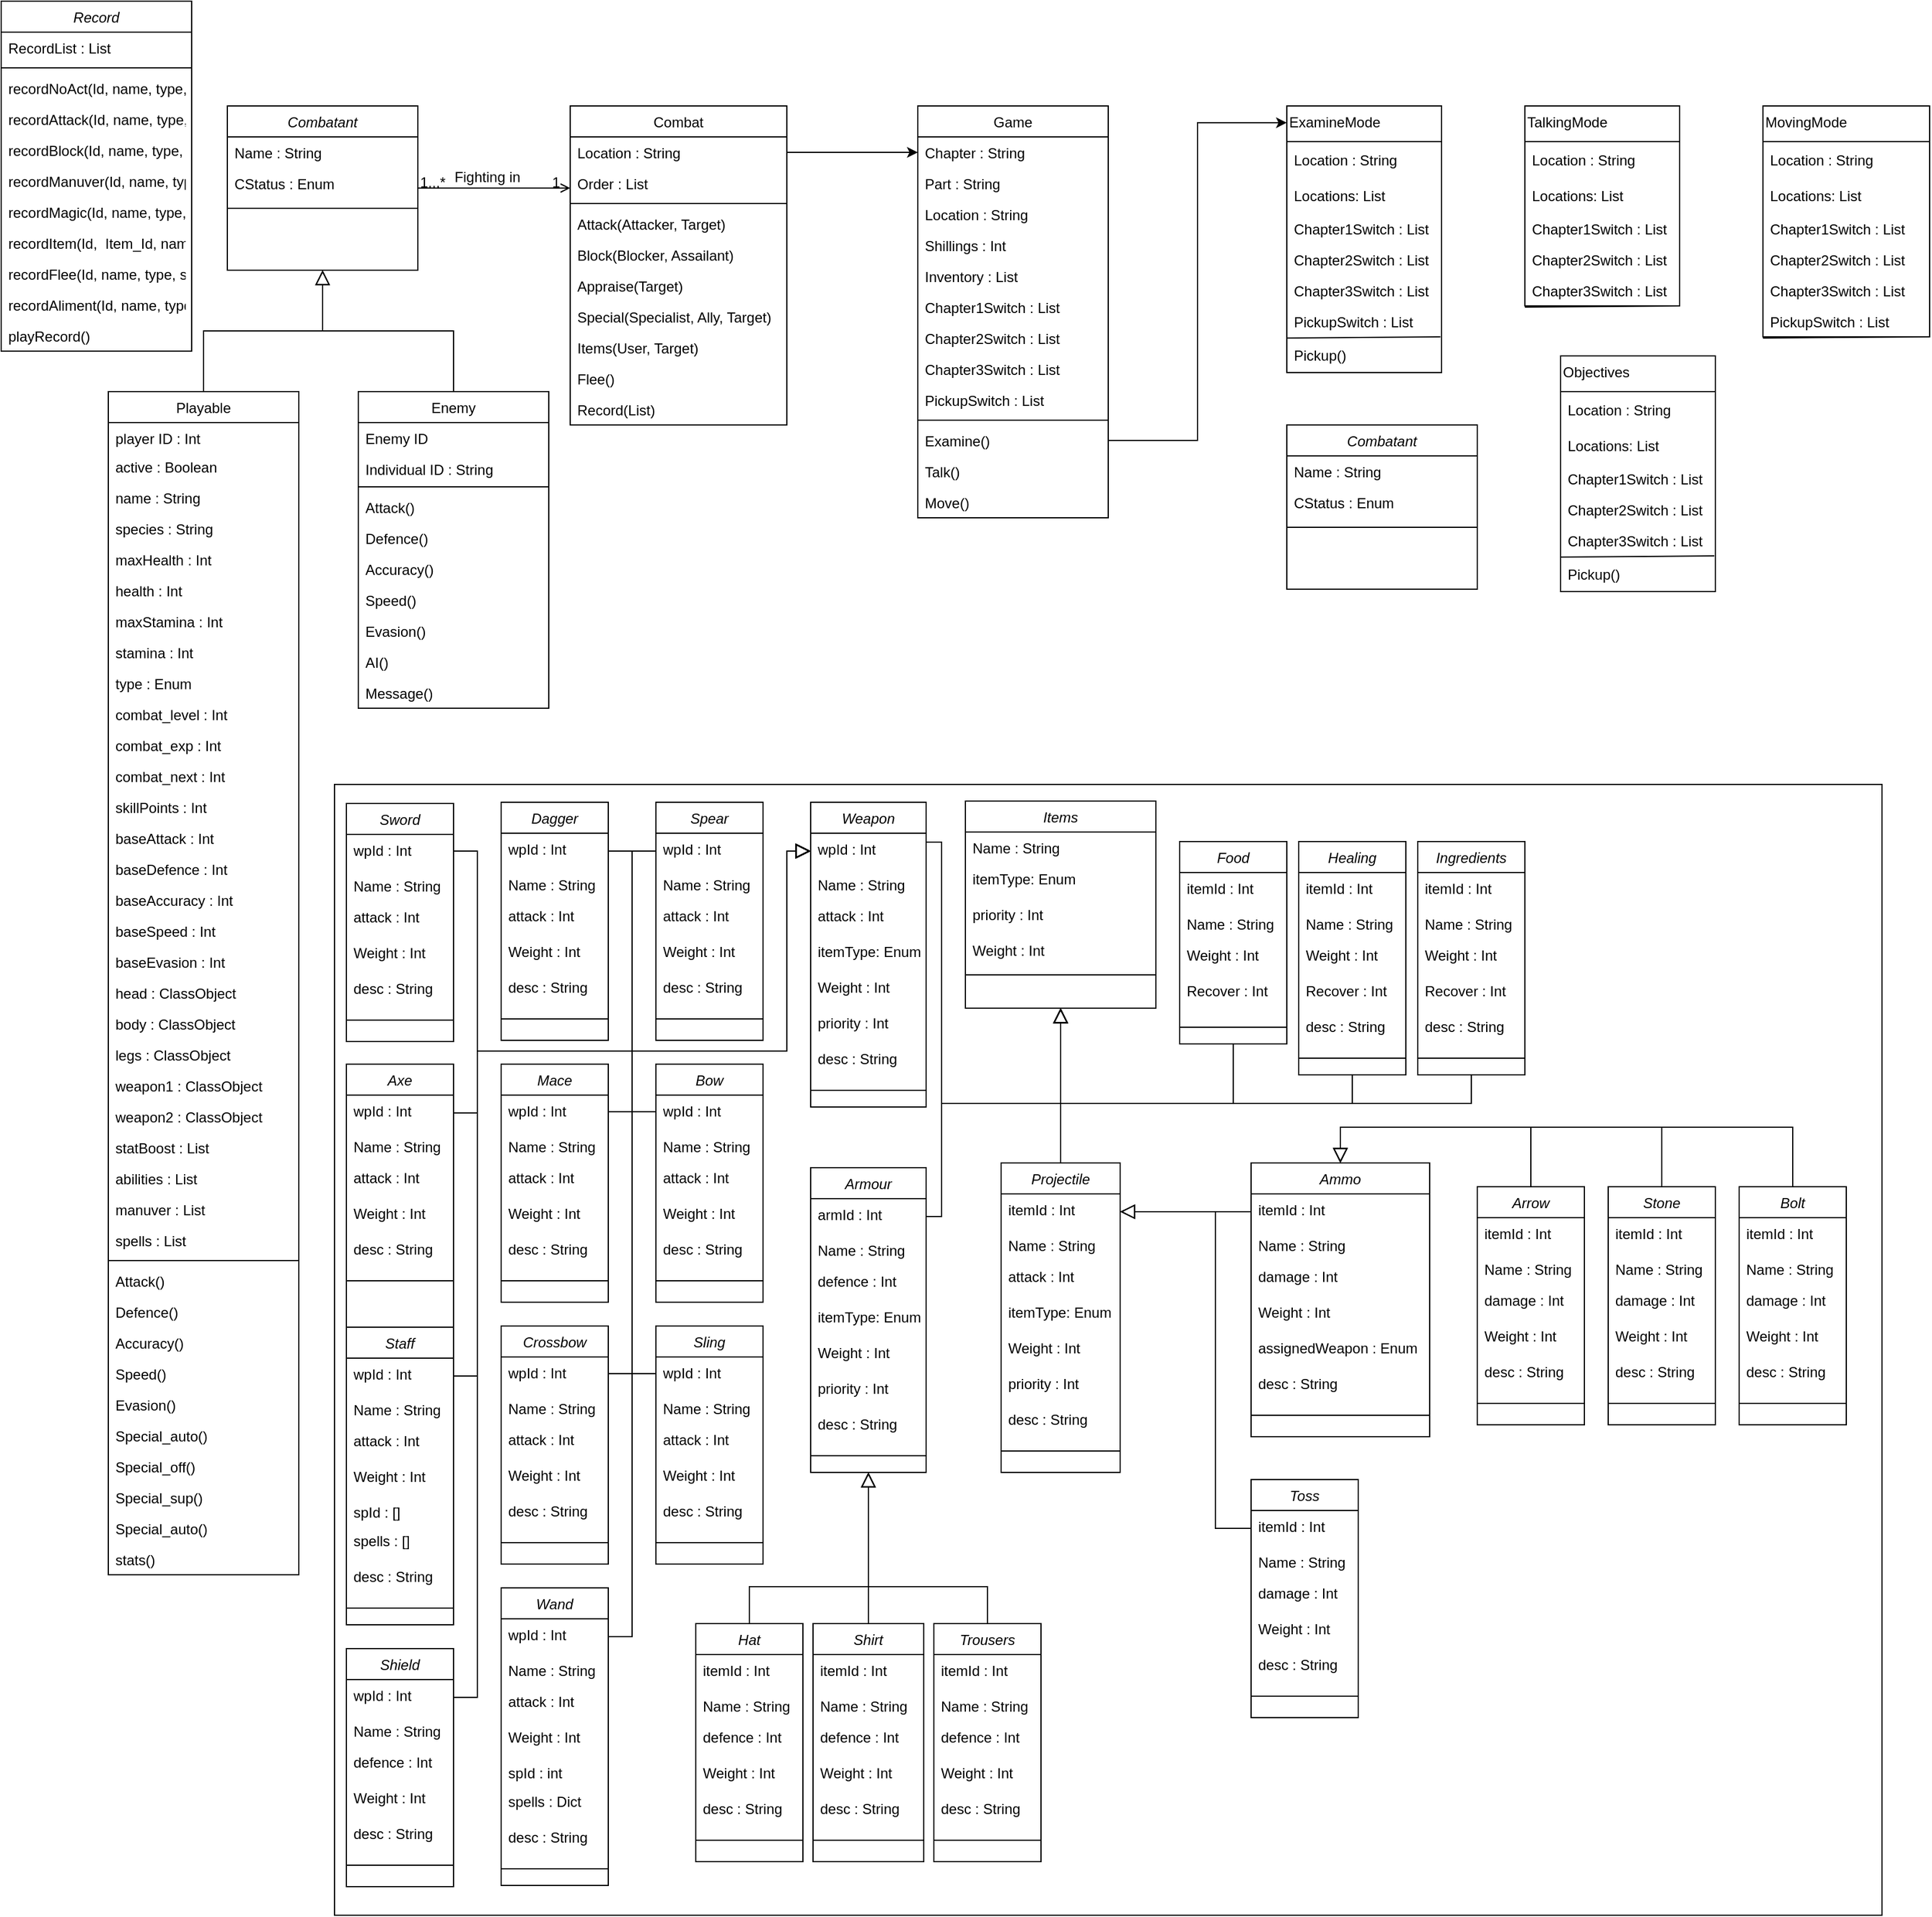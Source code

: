 <mxfile version="16.4.8" type="github">
  <diagram id="C5RBs43oDa-KdzZeNtuy" name="Page-1">
    <mxGraphModel dx="1217" dy="1208" grid="1" gridSize="10" guides="1" tooltips="1" connect="1" arrows="1" fold="1" page="1" pageScale="1" pageWidth="827" pageHeight="1169" math="0" shadow="0">
      <root>
        <mxCell id="WIyWlLk6GJQsqaUBKTNV-0" />
        <mxCell id="WIyWlLk6GJQsqaUBKTNV-1" parent="WIyWlLk6GJQsqaUBKTNV-0" />
        <mxCell id="zkfFHV4jXpPFQw0GAbJ--0" value="Combatant" style="swimlane;fontStyle=2;align=center;verticalAlign=top;childLayout=stackLayout;horizontal=1;startSize=26;horizontalStack=0;resizeParent=1;resizeLast=0;collapsible=1;marginBottom=0;rounded=0;shadow=0;strokeWidth=1;" parent="WIyWlLk6GJQsqaUBKTNV-1" vertex="1">
          <mxGeometry x="220" y="120" width="160" height="138" as="geometry">
            <mxRectangle x="230" y="140" width="160" height="26" as="alternateBounds" />
          </mxGeometry>
        </mxCell>
        <mxCell id="zkfFHV4jXpPFQw0GAbJ--1" value="Name : String" style="text;align=left;verticalAlign=top;spacingLeft=4;spacingRight=4;overflow=hidden;rotatable=0;points=[[0,0.5],[1,0.5]];portConstraint=eastwest;" parent="zkfFHV4jXpPFQw0GAbJ--0" vertex="1">
          <mxGeometry y="26" width="160" height="26" as="geometry" />
        </mxCell>
        <mxCell id="W3pktpJ0qgTOmIyloTbi-0" value="CStatus : Enum" style="text;strokeColor=none;fillColor=none;align=left;verticalAlign=top;rounded=0;spacingLeft=4;spacingRight=4;" parent="zkfFHV4jXpPFQw0GAbJ--0" vertex="1">
          <mxGeometry y="52" width="160" height="30" as="geometry" />
        </mxCell>
        <mxCell id="zkfFHV4jXpPFQw0GAbJ--4" value="" style="line;html=1;strokeWidth=1;align=left;verticalAlign=middle;spacingTop=-1;spacingLeft=3;spacingRight=3;rotatable=0;labelPosition=right;points=[];portConstraint=eastwest;" parent="zkfFHV4jXpPFQw0GAbJ--0" vertex="1">
          <mxGeometry y="82" width="160" height="8" as="geometry" />
        </mxCell>
        <mxCell id="zkfFHV4jXpPFQw0GAbJ--6" value="Playable" style="swimlane;fontStyle=0;align=center;verticalAlign=top;childLayout=stackLayout;horizontal=1;startSize=26;horizontalStack=0;resizeParent=1;resizeLast=0;collapsible=1;marginBottom=0;rounded=0;shadow=0;strokeWidth=1;" parent="WIyWlLk6GJQsqaUBKTNV-1" vertex="1">
          <mxGeometry x="120" y="360" width="160" height="994" as="geometry">
            <mxRectangle x="130" y="380" width="160" height="26" as="alternateBounds" />
          </mxGeometry>
        </mxCell>
        <mxCell id="zkfFHV4jXpPFQw0GAbJ--7" value="player ID : Int" style="text;align=left;verticalAlign=top;spacingLeft=4;spacingRight=4;overflow=hidden;rotatable=0;points=[[0,0.5],[1,0.5]];portConstraint=eastwest;" parent="zkfFHV4jXpPFQw0GAbJ--6" vertex="1">
          <mxGeometry y="26" width="160" height="24" as="geometry" />
        </mxCell>
        <mxCell id="DISkeAy-tZt9b_RBgKUR-3" value="active : Boolean" style="text;align=left;verticalAlign=top;spacingLeft=4;spacingRight=4;overflow=hidden;rotatable=0;points=[[0,0.5],[1,0.5]];portConstraint=eastwest;rounded=0;shadow=0;html=0;" vertex="1" parent="zkfFHV4jXpPFQw0GAbJ--6">
          <mxGeometry y="50" width="160" height="26" as="geometry" />
        </mxCell>
        <mxCell id="zkfFHV4jXpPFQw0GAbJ--8" value="name : String" style="text;align=left;verticalAlign=top;spacingLeft=4;spacingRight=4;overflow=hidden;rotatable=0;points=[[0,0.5],[1,0.5]];portConstraint=eastwest;rounded=0;shadow=0;html=0;" parent="zkfFHV4jXpPFQw0GAbJ--6" vertex="1">
          <mxGeometry y="76" width="160" height="26" as="geometry" />
        </mxCell>
        <mxCell id="DISkeAy-tZt9b_RBgKUR-4" value="species : String" style="text;align=left;verticalAlign=top;spacingLeft=4;spacingRight=4;overflow=hidden;rotatable=0;points=[[0,0.5],[1,0.5]];portConstraint=eastwest;rounded=0;shadow=0;html=0;" vertex="1" parent="zkfFHV4jXpPFQw0GAbJ--6">
          <mxGeometry y="102" width="160" height="26" as="geometry" />
        </mxCell>
        <mxCell id="DISkeAy-tZt9b_RBgKUR-5" value="maxHealth : Int" style="text;align=left;verticalAlign=top;spacingLeft=4;spacingRight=4;overflow=hidden;rotatable=0;points=[[0,0.5],[1,0.5]];portConstraint=eastwest;rounded=0;shadow=0;html=0;" vertex="1" parent="zkfFHV4jXpPFQw0GAbJ--6">
          <mxGeometry y="128" width="160" height="26" as="geometry" />
        </mxCell>
        <mxCell id="DISkeAy-tZt9b_RBgKUR-6" value="health : Int" style="text;align=left;verticalAlign=top;spacingLeft=4;spacingRight=4;overflow=hidden;rotatable=0;points=[[0,0.5],[1,0.5]];portConstraint=eastwest;rounded=0;shadow=0;html=0;" vertex="1" parent="zkfFHV4jXpPFQw0GAbJ--6">
          <mxGeometry y="154" width="160" height="26" as="geometry" />
        </mxCell>
        <mxCell id="DISkeAy-tZt9b_RBgKUR-7" value="maxStamina : Int" style="text;align=left;verticalAlign=top;spacingLeft=4;spacingRight=4;overflow=hidden;rotatable=0;points=[[0,0.5],[1,0.5]];portConstraint=eastwest;rounded=0;shadow=0;html=0;" vertex="1" parent="zkfFHV4jXpPFQw0GAbJ--6">
          <mxGeometry y="180" width="160" height="26" as="geometry" />
        </mxCell>
        <mxCell id="DISkeAy-tZt9b_RBgKUR-8" value="stamina : Int" style="text;align=left;verticalAlign=top;spacingLeft=4;spacingRight=4;overflow=hidden;rotatable=0;points=[[0,0.5],[1,0.5]];portConstraint=eastwest;rounded=0;shadow=0;html=0;" vertex="1" parent="zkfFHV4jXpPFQw0GAbJ--6">
          <mxGeometry y="206" width="160" height="26" as="geometry" />
        </mxCell>
        <mxCell id="DISkeAy-tZt9b_RBgKUR-10" value="type : Enum" style="text;align=left;verticalAlign=top;spacingLeft=4;spacingRight=4;overflow=hidden;rotatable=0;points=[[0,0.5],[1,0.5]];portConstraint=eastwest;rounded=0;shadow=0;html=0;" vertex="1" parent="zkfFHV4jXpPFQw0GAbJ--6">
          <mxGeometry y="232" width="160" height="26" as="geometry" />
        </mxCell>
        <mxCell id="DISkeAy-tZt9b_RBgKUR-9" value="combat_level : Int" style="text;align=left;verticalAlign=top;spacingLeft=4;spacingRight=4;overflow=hidden;rotatable=0;points=[[0,0.5],[1,0.5]];portConstraint=eastwest;rounded=0;shadow=0;html=0;" vertex="1" parent="zkfFHV4jXpPFQw0GAbJ--6">
          <mxGeometry y="258" width="160" height="26" as="geometry" />
        </mxCell>
        <mxCell id="DISkeAy-tZt9b_RBgKUR-11" value="combat_exp : Int" style="text;align=left;verticalAlign=top;spacingLeft=4;spacingRight=4;overflow=hidden;rotatable=0;points=[[0,0.5],[1,0.5]];portConstraint=eastwest;rounded=0;shadow=0;html=0;" vertex="1" parent="zkfFHV4jXpPFQw0GAbJ--6">
          <mxGeometry y="284" width="160" height="26" as="geometry" />
        </mxCell>
        <mxCell id="DISkeAy-tZt9b_RBgKUR-12" value="combat_next : Int" style="text;align=left;verticalAlign=top;spacingLeft=4;spacingRight=4;overflow=hidden;rotatable=0;points=[[0,0.5],[1,0.5]];portConstraint=eastwest;rounded=0;shadow=0;html=0;" vertex="1" parent="zkfFHV4jXpPFQw0GAbJ--6">
          <mxGeometry y="310" width="160" height="26" as="geometry" />
        </mxCell>
        <mxCell id="DISkeAy-tZt9b_RBgKUR-13" value="skillPoints : Int" style="text;align=left;verticalAlign=top;spacingLeft=4;spacingRight=4;overflow=hidden;rotatable=0;points=[[0,0.5],[1,0.5]];portConstraint=eastwest;rounded=0;shadow=0;html=0;" vertex="1" parent="zkfFHV4jXpPFQw0GAbJ--6">
          <mxGeometry y="336" width="160" height="26" as="geometry" />
        </mxCell>
        <mxCell id="DISkeAy-tZt9b_RBgKUR-14" value="baseAttack : Int" style="text;align=left;verticalAlign=top;spacingLeft=4;spacingRight=4;overflow=hidden;rotatable=0;points=[[0,0.5],[1,0.5]];portConstraint=eastwest;rounded=0;shadow=0;html=0;" vertex="1" parent="zkfFHV4jXpPFQw0GAbJ--6">
          <mxGeometry y="362" width="160" height="26" as="geometry" />
        </mxCell>
        <mxCell id="DISkeAy-tZt9b_RBgKUR-18" value="baseDefence : Int" style="text;align=left;verticalAlign=top;spacingLeft=4;spacingRight=4;overflow=hidden;rotatable=0;points=[[0,0.5],[1,0.5]];portConstraint=eastwest;rounded=0;shadow=0;html=0;" vertex="1" parent="zkfFHV4jXpPFQw0GAbJ--6">
          <mxGeometry y="388" width="160" height="26" as="geometry" />
        </mxCell>
        <mxCell id="DISkeAy-tZt9b_RBgKUR-17" value="baseAccuracy : Int" style="text;align=left;verticalAlign=top;spacingLeft=4;spacingRight=4;overflow=hidden;rotatable=0;points=[[0,0.5],[1,0.5]];portConstraint=eastwest;rounded=0;shadow=0;html=0;" vertex="1" parent="zkfFHV4jXpPFQw0GAbJ--6">
          <mxGeometry y="414" width="160" height="26" as="geometry" />
        </mxCell>
        <mxCell id="DISkeAy-tZt9b_RBgKUR-16" value="baseSpeed : Int" style="text;align=left;verticalAlign=top;spacingLeft=4;spacingRight=4;overflow=hidden;rotatable=0;points=[[0,0.5],[1,0.5]];portConstraint=eastwest;rounded=0;shadow=0;html=0;" vertex="1" parent="zkfFHV4jXpPFQw0GAbJ--6">
          <mxGeometry y="440" width="160" height="26" as="geometry" />
        </mxCell>
        <mxCell id="DISkeAy-tZt9b_RBgKUR-15" value="baseEvasion : Int" style="text;align=left;verticalAlign=top;spacingLeft=4;spacingRight=4;overflow=hidden;rotatable=0;points=[[0,0.5],[1,0.5]];portConstraint=eastwest;rounded=0;shadow=0;html=0;" vertex="1" parent="zkfFHV4jXpPFQw0GAbJ--6">
          <mxGeometry y="466" width="160" height="26" as="geometry" />
        </mxCell>
        <mxCell id="DISkeAy-tZt9b_RBgKUR-19" value="head : ClassObject" style="text;align=left;verticalAlign=top;spacingLeft=4;spacingRight=4;overflow=hidden;rotatable=0;points=[[0,0.5],[1,0.5]];portConstraint=eastwest;rounded=0;shadow=0;html=0;" vertex="1" parent="zkfFHV4jXpPFQw0GAbJ--6">
          <mxGeometry y="492" width="160" height="26" as="geometry" />
        </mxCell>
        <mxCell id="DISkeAy-tZt9b_RBgKUR-20" value="body : ClassObject" style="text;align=left;verticalAlign=top;spacingLeft=4;spacingRight=4;overflow=hidden;rotatable=0;points=[[0,0.5],[1,0.5]];portConstraint=eastwest;rounded=0;shadow=0;html=0;" vertex="1" parent="zkfFHV4jXpPFQw0GAbJ--6">
          <mxGeometry y="518" width="160" height="26" as="geometry" />
        </mxCell>
        <mxCell id="DISkeAy-tZt9b_RBgKUR-22" value="legs : ClassObject" style="text;align=left;verticalAlign=top;spacingLeft=4;spacingRight=4;overflow=hidden;rotatable=0;points=[[0,0.5],[1,0.5]];portConstraint=eastwest;rounded=0;shadow=0;html=0;" vertex="1" parent="zkfFHV4jXpPFQw0GAbJ--6">
          <mxGeometry y="544" width="160" height="26" as="geometry" />
        </mxCell>
        <mxCell id="DISkeAy-tZt9b_RBgKUR-23" value="weapon1 : ClassObject" style="text;align=left;verticalAlign=top;spacingLeft=4;spacingRight=4;overflow=hidden;rotatable=0;points=[[0,0.5],[1,0.5]];portConstraint=eastwest;rounded=0;shadow=0;html=0;" vertex="1" parent="zkfFHV4jXpPFQw0GAbJ--6">
          <mxGeometry y="570" width="160" height="26" as="geometry" />
        </mxCell>
        <mxCell id="DISkeAy-tZt9b_RBgKUR-21" value="weapon2 : ClassObject" style="text;align=left;verticalAlign=top;spacingLeft=4;spacingRight=4;overflow=hidden;rotatable=0;points=[[0,0.5],[1,0.5]];portConstraint=eastwest;rounded=0;shadow=0;html=0;" vertex="1" parent="zkfFHV4jXpPFQw0GAbJ--6">
          <mxGeometry y="596" width="160" height="26" as="geometry" />
        </mxCell>
        <mxCell id="DISkeAy-tZt9b_RBgKUR-24" value="statBoost : List" style="text;align=left;verticalAlign=top;spacingLeft=4;spacingRight=4;overflow=hidden;rotatable=0;points=[[0,0.5],[1,0.5]];portConstraint=eastwest;rounded=0;shadow=0;html=0;" vertex="1" parent="zkfFHV4jXpPFQw0GAbJ--6">
          <mxGeometry y="622" width="160" height="26" as="geometry" />
        </mxCell>
        <mxCell id="DISkeAy-tZt9b_RBgKUR-25" value="abilities : List" style="text;align=left;verticalAlign=top;spacingLeft=4;spacingRight=4;overflow=hidden;rotatable=0;points=[[0,0.5],[1,0.5]];portConstraint=eastwest;rounded=0;shadow=0;html=0;" vertex="1" parent="zkfFHV4jXpPFQw0GAbJ--6">
          <mxGeometry y="648" width="160" height="26" as="geometry" />
        </mxCell>
        <mxCell id="DISkeAy-tZt9b_RBgKUR-27" value="manuver : List" style="text;align=left;verticalAlign=top;spacingLeft=4;spacingRight=4;overflow=hidden;rotatable=0;points=[[0,0.5],[1,0.5]];portConstraint=eastwest;rounded=0;shadow=0;html=0;" vertex="1" parent="zkfFHV4jXpPFQw0GAbJ--6">
          <mxGeometry y="674" width="160" height="26" as="geometry" />
        </mxCell>
        <mxCell id="DISkeAy-tZt9b_RBgKUR-26" value="spells : List" style="text;align=left;verticalAlign=top;spacingLeft=4;spacingRight=4;overflow=hidden;rotatable=0;points=[[0,0.5],[1,0.5]];portConstraint=eastwest;rounded=0;shadow=0;html=0;" vertex="1" parent="zkfFHV4jXpPFQw0GAbJ--6">
          <mxGeometry y="700" width="160" height="26" as="geometry" />
        </mxCell>
        <mxCell id="zkfFHV4jXpPFQw0GAbJ--9" value="" style="line;html=1;strokeWidth=1;align=left;verticalAlign=middle;spacingTop=-1;spacingLeft=3;spacingRight=3;rotatable=0;labelPosition=right;points=[];portConstraint=eastwest;" parent="zkfFHV4jXpPFQw0GAbJ--6" vertex="1">
          <mxGeometry y="726" width="160" height="8" as="geometry" />
        </mxCell>
        <mxCell id="zkfFHV4jXpPFQw0GAbJ--10" value="Attack()" style="text;align=left;verticalAlign=top;spacingLeft=4;spacingRight=4;overflow=hidden;rotatable=0;points=[[0,0.5],[1,0.5]];portConstraint=eastwest;fontStyle=0" parent="zkfFHV4jXpPFQw0GAbJ--6" vertex="1">
          <mxGeometry y="734" width="160" height="26" as="geometry" />
        </mxCell>
        <mxCell id="zkfFHV4jXpPFQw0GAbJ--11" value="Defence()" style="text;align=left;verticalAlign=top;spacingLeft=4;spacingRight=4;overflow=hidden;rotatable=0;points=[[0,0.5],[1,0.5]];portConstraint=eastwest;" parent="zkfFHV4jXpPFQw0GAbJ--6" vertex="1">
          <mxGeometry y="760" width="160" height="26" as="geometry" />
        </mxCell>
        <mxCell id="W3pktpJ0qgTOmIyloTbi-34" value="Accuracy()" style="text;align=left;verticalAlign=top;spacingLeft=4;spacingRight=4;overflow=hidden;rotatable=0;points=[[0,0.5],[1,0.5]];portConstraint=eastwest;" parent="zkfFHV4jXpPFQw0GAbJ--6" vertex="1">
          <mxGeometry y="786" width="160" height="26" as="geometry" />
        </mxCell>
        <mxCell id="W3pktpJ0qgTOmIyloTbi-35" value="Speed()" style="text;align=left;verticalAlign=top;spacingLeft=4;spacingRight=4;overflow=hidden;rotatable=0;points=[[0,0.5],[1,0.5]];portConstraint=eastwest;" parent="zkfFHV4jXpPFQw0GAbJ--6" vertex="1">
          <mxGeometry y="812" width="160" height="26" as="geometry" />
        </mxCell>
        <mxCell id="W3pktpJ0qgTOmIyloTbi-36" value="Evasion()" style="text;align=left;verticalAlign=top;spacingLeft=4;spacingRight=4;overflow=hidden;rotatable=0;points=[[0,0.5],[1,0.5]];portConstraint=eastwest;" parent="zkfFHV4jXpPFQw0GAbJ--6" vertex="1">
          <mxGeometry y="838" width="160" height="26" as="geometry" />
        </mxCell>
        <mxCell id="DISkeAy-tZt9b_RBgKUR-30" value="Special_auto()" style="text;align=left;verticalAlign=top;spacingLeft=4;spacingRight=4;overflow=hidden;rotatable=0;points=[[0,0.5],[1,0.5]];portConstraint=eastwest;" vertex="1" parent="zkfFHV4jXpPFQw0GAbJ--6">
          <mxGeometry y="864" width="160" height="26" as="geometry" />
        </mxCell>
        <mxCell id="DISkeAy-tZt9b_RBgKUR-28" value="Special_off()" style="text;align=left;verticalAlign=top;spacingLeft=4;spacingRight=4;overflow=hidden;rotatable=0;points=[[0,0.5],[1,0.5]];portConstraint=eastwest;" vertex="1" parent="zkfFHV4jXpPFQw0GAbJ--6">
          <mxGeometry y="890" width="160" height="26" as="geometry" />
        </mxCell>
        <mxCell id="DISkeAy-tZt9b_RBgKUR-33" value="Special_sup()" style="text;align=left;verticalAlign=top;spacingLeft=4;spacingRight=4;overflow=hidden;rotatable=0;points=[[0,0.5],[1,0.5]];portConstraint=eastwest;" vertex="1" parent="zkfFHV4jXpPFQw0GAbJ--6">
          <mxGeometry y="916" width="160" height="26" as="geometry" />
        </mxCell>
        <mxCell id="DISkeAy-tZt9b_RBgKUR-31" value="Special_auto()" style="text;align=left;verticalAlign=top;spacingLeft=4;spacingRight=4;overflow=hidden;rotatable=0;points=[[0,0.5],[1,0.5]];portConstraint=eastwest;" vertex="1" parent="zkfFHV4jXpPFQw0GAbJ--6">
          <mxGeometry y="942" width="160" height="26" as="geometry" />
        </mxCell>
        <mxCell id="DISkeAy-tZt9b_RBgKUR-29" value="stats()" style="text;align=left;verticalAlign=top;spacingLeft=4;spacingRight=4;overflow=hidden;rotatable=0;points=[[0,0.5],[1,0.5]];portConstraint=eastwest;" vertex="1" parent="zkfFHV4jXpPFQw0GAbJ--6">
          <mxGeometry y="968" width="160" height="26" as="geometry" />
        </mxCell>
        <mxCell id="zkfFHV4jXpPFQw0GAbJ--12" value="" style="endArrow=block;endSize=10;endFill=0;shadow=0;strokeWidth=1;rounded=0;edgeStyle=elbowEdgeStyle;elbow=vertical;" parent="WIyWlLk6GJQsqaUBKTNV-1" source="zkfFHV4jXpPFQw0GAbJ--6" target="zkfFHV4jXpPFQw0GAbJ--0" edge="1">
          <mxGeometry width="160" relative="1" as="geometry">
            <mxPoint x="200" y="203" as="sourcePoint" />
            <mxPoint x="200" y="203" as="targetPoint" />
          </mxGeometry>
        </mxCell>
        <mxCell id="zkfFHV4jXpPFQw0GAbJ--13" value="Enemy" style="swimlane;fontStyle=0;align=center;verticalAlign=top;childLayout=stackLayout;horizontal=1;startSize=26;horizontalStack=0;resizeParent=1;resizeLast=0;collapsible=1;marginBottom=0;rounded=0;shadow=0;strokeWidth=1;" parent="WIyWlLk6GJQsqaUBKTNV-1" vertex="1">
          <mxGeometry x="330" y="360" width="160" height="266" as="geometry">
            <mxRectangle x="340" y="380" width="170" height="26" as="alternateBounds" />
          </mxGeometry>
        </mxCell>
        <mxCell id="zkfFHV4jXpPFQw0GAbJ--14" value="Enemy ID" style="text;align=left;verticalAlign=top;spacingLeft=4;spacingRight=4;overflow=hidden;rotatable=0;points=[[0,0.5],[1,0.5]];portConstraint=eastwest;" parent="zkfFHV4jXpPFQw0GAbJ--13" vertex="1">
          <mxGeometry y="26" width="160" height="26" as="geometry" />
        </mxCell>
        <mxCell id="W3pktpJ0qgTOmIyloTbi-28" value="Individual ID : String" style="text;align=left;verticalAlign=top;spacingLeft=4;spacingRight=4;overflow=hidden;rotatable=0;points=[[0,0.5],[1,0.5]];portConstraint=eastwest;" parent="zkfFHV4jXpPFQw0GAbJ--13" vertex="1">
          <mxGeometry y="52" width="160" height="24" as="geometry" />
        </mxCell>
        <mxCell id="zkfFHV4jXpPFQw0GAbJ--15" value="" style="line;html=1;strokeWidth=1;align=left;verticalAlign=middle;spacingTop=-1;spacingLeft=3;spacingRight=3;rotatable=0;labelPosition=right;points=[];portConstraint=eastwest;" parent="zkfFHV4jXpPFQw0GAbJ--13" vertex="1">
          <mxGeometry y="76" width="160" height="8" as="geometry" />
        </mxCell>
        <mxCell id="W3pktpJ0qgTOmIyloTbi-39" value="Attack()" style="text;align=left;verticalAlign=top;spacingLeft=4;spacingRight=4;overflow=hidden;rotatable=0;points=[[0,0.5],[1,0.5]];portConstraint=eastwest;" parent="zkfFHV4jXpPFQw0GAbJ--13" vertex="1">
          <mxGeometry y="84" width="160" height="26" as="geometry" />
        </mxCell>
        <mxCell id="W3pktpJ0qgTOmIyloTbi-38" value="Defence()" style="text;align=left;verticalAlign=top;spacingLeft=4;spacingRight=4;overflow=hidden;rotatable=0;points=[[0,0.5],[1,0.5]];portConstraint=eastwest;" parent="zkfFHV4jXpPFQw0GAbJ--13" vertex="1">
          <mxGeometry y="110" width="160" height="26" as="geometry" />
        </mxCell>
        <mxCell id="W3pktpJ0qgTOmIyloTbi-40" value="Accuracy()" style="text;align=left;verticalAlign=top;spacingLeft=4;spacingRight=4;overflow=hidden;rotatable=0;points=[[0,0.5],[1,0.5]];portConstraint=eastwest;" parent="zkfFHV4jXpPFQw0GAbJ--13" vertex="1">
          <mxGeometry y="136" width="160" height="26" as="geometry" />
        </mxCell>
        <mxCell id="W3pktpJ0qgTOmIyloTbi-41" value="Speed()" style="text;align=left;verticalAlign=top;spacingLeft=4;spacingRight=4;overflow=hidden;rotatable=0;points=[[0,0.5],[1,0.5]];portConstraint=eastwest;" parent="zkfFHV4jXpPFQw0GAbJ--13" vertex="1">
          <mxGeometry y="162" width="160" height="26" as="geometry" />
        </mxCell>
        <mxCell id="W3pktpJ0qgTOmIyloTbi-37" value="Evasion()" style="text;align=left;verticalAlign=top;spacingLeft=4;spacingRight=4;overflow=hidden;rotatable=0;points=[[0,0.5],[1,0.5]];portConstraint=eastwest;" parent="zkfFHV4jXpPFQw0GAbJ--13" vertex="1">
          <mxGeometry y="188" width="160" height="26" as="geometry" />
        </mxCell>
        <mxCell id="W3pktpJ0qgTOmIyloTbi-23" value="AI()" style="text;align=left;verticalAlign=top;spacingLeft=4;spacingRight=4;overflow=hidden;rotatable=0;points=[[0,0.5],[1,0.5]];portConstraint=eastwest;" parent="zkfFHV4jXpPFQw0GAbJ--13" vertex="1">
          <mxGeometry y="214" width="160" height="26" as="geometry" />
        </mxCell>
        <mxCell id="W3pktpJ0qgTOmIyloTbi-42" value="Message()" style="text;align=left;verticalAlign=top;spacingLeft=4;spacingRight=4;overflow=hidden;rotatable=0;points=[[0,0.5],[1,0.5]];portConstraint=eastwest;" parent="zkfFHV4jXpPFQw0GAbJ--13" vertex="1">
          <mxGeometry y="240" width="160" height="26" as="geometry" />
        </mxCell>
        <mxCell id="zkfFHV4jXpPFQw0GAbJ--16" value="" style="endArrow=block;endSize=10;endFill=0;shadow=0;strokeWidth=1;rounded=0;edgeStyle=elbowEdgeStyle;elbow=vertical;" parent="WIyWlLk6GJQsqaUBKTNV-1" source="zkfFHV4jXpPFQw0GAbJ--13" target="zkfFHV4jXpPFQw0GAbJ--0" edge="1">
          <mxGeometry width="160" relative="1" as="geometry">
            <mxPoint x="210" y="373" as="sourcePoint" />
            <mxPoint x="310" y="271" as="targetPoint" />
          </mxGeometry>
        </mxCell>
        <mxCell id="zkfFHV4jXpPFQw0GAbJ--17" value="Combat" style="swimlane;fontStyle=0;align=center;verticalAlign=top;childLayout=stackLayout;horizontal=1;startSize=26;horizontalStack=0;resizeParent=1;resizeLast=0;collapsible=1;marginBottom=0;rounded=0;shadow=0;strokeWidth=1;" parent="WIyWlLk6GJQsqaUBKTNV-1" vertex="1">
          <mxGeometry x="508" y="120" width="182" height="268" as="geometry">
            <mxRectangle x="550" y="140" width="160" height="26" as="alternateBounds" />
          </mxGeometry>
        </mxCell>
        <mxCell id="zkfFHV4jXpPFQw0GAbJ--18" value="Location : String" style="text;align=left;verticalAlign=top;spacingLeft=4;spacingRight=4;overflow=hidden;rotatable=0;points=[[0,0.5],[1,0.5]];portConstraint=eastwest;" parent="zkfFHV4jXpPFQw0GAbJ--17" vertex="1">
          <mxGeometry y="26" width="182" height="26" as="geometry" />
        </mxCell>
        <mxCell id="W3pktpJ0qgTOmIyloTbi-2" value="Order : List" style="text;align=left;verticalAlign=top;spacingLeft=4;spacingRight=4;overflow=hidden;rotatable=0;points=[[0,0.5],[1,0.5]];portConstraint=eastwest;" parent="zkfFHV4jXpPFQw0GAbJ--17" vertex="1">
          <mxGeometry y="52" width="182" height="26" as="geometry" />
        </mxCell>
        <mxCell id="zkfFHV4jXpPFQw0GAbJ--23" value="" style="line;html=1;strokeWidth=1;align=left;verticalAlign=middle;spacingTop=-1;spacingLeft=3;spacingRight=3;rotatable=0;labelPosition=right;points=[];portConstraint=eastwest;" parent="zkfFHV4jXpPFQw0GAbJ--17" vertex="1">
          <mxGeometry y="78" width="182" height="8" as="geometry" />
        </mxCell>
        <mxCell id="zkfFHV4jXpPFQw0GAbJ--24" value="Attack(Attacker, Target)" style="text;align=left;verticalAlign=top;spacingLeft=4;spacingRight=4;overflow=hidden;rotatable=0;points=[[0,0.5],[1,0.5]];portConstraint=eastwest;" parent="zkfFHV4jXpPFQw0GAbJ--17" vertex="1">
          <mxGeometry y="86" width="182" height="26" as="geometry" />
        </mxCell>
        <mxCell id="zkfFHV4jXpPFQw0GAbJ--25" value="Block(Blocker, Assailant)" style="text;align=left;verticalAlign=top;spacingLeft=4;spacingRight=4;overflow=hidden;rotatable=0;points=[[0,0.5],[1,0.5]];portConstraint=eastwest;" parent="zkfFHV4jXpPFQw0GAbJ--17" vertex="1">
          <mxGeometry y="112" width="182" height="26" as="geometry" />
        </mxCell>
        <mxCell id="W3pktpJ0qgTOmIyloTbi-3" value="Appraise(Target)" style="text;align=left;verticalAlign=top;spacingLeft=4;spacingRight=4;overflow=hidden;rotatable=0;points=[[0,0.5],[1,0.5]];portConstraint=eastwest;" parent="zkfFHV4jXpPFQw0GAbJ--17" vertex="1">
          <mxGeometry y="138" width="182" height="26" as="geometry" />
        </mxCell>
        <mxCell id="W3pktpJ0qgTOmIyloTbi-20" value="Special(Specialist, Ally, Target)" style="text;align=left;verticalAlign=top;spacingLeft=4;spacingRight=4;overflow=hidden;rotatable=0;points=[[0,0.5],[1,0.5]];portConstraint=eastwest;" parent="zkfFHV4jXpPFQw0GAbJ--17" vertex="1">
          <mxGeometry y="164" width="182" height="26" as="geometry" />
        </mxCell>
        <mxCell id="W3pktpJ0qgTOmIyloTbi-21" value="Items(User, Target)" style="text;align=left;verticalAlign=top;spacingLeft=4;spacingRight=4;overflow=hidden;rotatable=0;points=[[0,0.5],[1,0.5]];portConstraint=eastwest;" parent="zkfFHV4jXpPFQw0GAbJ--17" vertex="1">
          <mxGeometry y="190" width="182" height="26" as="geometry" />
        </mxCell>
        <mxCell id="W3pktpJ0qgTOmIyloTbi-22" value="Flee()" style="text;align=left;verticalAlign=top;spacingLeft=4;spacingRight=4;overflow=hidden;rotatable=0;points=[[0,0.5],[1,0.5]];portConstraint=eastwest;" parent="zkfFHV4jXpPFQw0GAbJ--17" vertex="1">
          <mxGeometry y="216" width="182" height="26" as="geometry" />
        </mxCell>
        <mxCell id="W3pktpJ0qgTOmIyloTbi-58" value="Record(List)" style="text;align=left;verticalAlign=top;spacingLeft=4;spacingRight=4;overflow=hidden;rotatable=0;points=[[0,0.5],[1,0.5]];portConstraint=eastwest;" parent="zkfFHV4jXpPFQw0GAbJ--17" vertex="1">
          <mxGeometry y="242" width="182" height="26" as="geometry" />
        </mxCell>
        <mxCell id="zkfFHV4jXpPFQw0GAbJ--26" value="" style="endArrow=open;shadow=0;strokeWidth=1;rounded=0;endFill=1;edgeStyle=elbowEdgeStyle;elbow=vertical;" parent="WIyWlLk6GJQsqaUBKTNV-1" source="zkfFHV4jXpPFQw0GAbJ--0" target="zkfFHV4jXpPFQw0GAbJ--17" edge="1">
          <mxGeometry x="0.5" y="41" relative="1" as="geometry">
            <mxPoint x="380" y="192" as="sourcePoint" />
            <mxPoint x="540" y="192" as="targetPoint" />
            <mxPoint x="-40" y="32" as="offset" />
          </mxGeometry>
        </mxCell>
        <mxCell id="zkfFHV4jXpPFQw0GAbJ--27" value="1...*" style="resizable=0;align=left;verticalAlign=bottom;labelBackgroundColor=none;fontSize=12;" parent="zkfFHV4jXpPFQw0GAbJ--26" connectable="0" vertex="1">
          <mxGeometry x="-1" relative="1" as="geometry">
            <mxPoint y="4" as="offset" />
          </mxGeometry>
        </mxCell>
        <mxCell id="zkfFHV4jXpPFQw0GAbJ--28" value="1" style="resizable=0;align=right;verticalAlign=bottom;labelBackgroundColor=none;fontSize=12;" parent="zkfFHV4jXpPFQw0GAbJ--26" connectable="0" vertex="1">
          <mxGeometry x="1" relative="1" as="geometry">
            <mxPoint x="-7" y="4" as="offset" />
          </mxGeometry>
        </mxCell>
        <mxCell id="zkfFHV4jXpPFQw0GAbJ--29" value="Fighting in" style="text;html=1;resizable=0;points=[];;align=center;verticalAlign=middle;labelBackgroundColor=none;rounded=0;shadow=0;strokeWidth=1;fontSize=12;" parent="zkfFHV4jXpPFQw0GAbJ--26" vertex="1" connectable="0">
          <mxGeometry x="0.5" y="49" relative="1" as="geometry">
            <mxPoint x="-38" y="40" as="offset" />
          </mxGeometry>
        </mxCell>
        <mxCell id="W3pktpJ0qgTOmIyloTbi-4" value="Game" style="swimlane;fontStyle=0;align=center;verticalAlign=top;childLayout=stackLayout;horizontal=1;startSize=26;horizontalStack=0;resizeParent=1;resizeLast=0;collapsible=1;marginBottom=0;rounded=0;shadow=0;strokeWidth=1;" parent="WIyWlLk6GJQsqaUBKTNV-1" vertex="1">
          <mxGeometry x="800" y="120" width="160" height="346" as="geometry">
            <mxRectangle x="550" y="140" width="160" height="26" as="alternateBounds" />
          </mxGeometry>
        </mxCell>
        <mxCell id="W3pktpJ0qgTOmIyloTbi-46" value="Chapter : String" style="text;align=left;verticalAlign=top;spacingLeft=4;spacingRight=4;overflow=hidden;rotatable=0;points=[[0,0.5],[1,0.5]];portConstraint=eastwest;" parent="W3pktpJ0qgTOmIyloTbi-4" vertex="1">
          <mxGeometry y="26" width="160" height="26" as="geometry" />
        </mxCell>
        <mxCell id="W3pktpJ0qgTOmIyloTbi-47" value="Part : String" style="text;align=left;verticalAlign=top;spacingLeft=4;spacingRight=4;overflow=hidden;rotatable=0;points=[[0,0.5],[1,0.5]];portConstraint=eastwest;" parent="W3pktpJ0qgTOmIyloTbi-4" vertex="1">
          <mxGeometry y="52" width="160" height="26" as="geometry" />
        </mxCell>
        <mxCell id="W3pktpJ0qgTOmIyloTbi-5" value="Location : String" style="text;align=left;verticalAlign=top;spacingLeft=4;spacingRight=4;overflow=hidden;rotatable=0;points=[[0,0.5],[1,0.5]];portConstraint=eastwest;" parent="W3pktpJ0qgTOmIyloTbi-4" vertex="1">
          <mxGeometry y="78" width="160" height="26" as="geometry" />
        </mxCell>
        <mxCell id="W3pktpJ0qgTOmIyloTbi-6" value="Shillings : Int" style="text;align=left;verticalAlign=top;spacingLeft=4;spacingRight=4;overflow=hidden;rotatable=0;points=[[0,0.5],[1,0.5]];portConstraint=eastwest;" parent="W3pktpJ0qgTOmIyloTbi-4" vertex="1">
          <mxGeometry y="104" width="160" height="26" as="geometry" />
        </mxCell>
        <mxCell id="W3pktpJ0qgTOmIyloTbi-7" value="Inventory : List" style="text;align=left;verticalAlign=top;spacingLeft=4;spacingRight=4;overflow=hidden;rotatable=0;points=[[0,0.5],[1,0.5]];portConstraint=eastwest;" parent="W3pktpJ0qgTOmIyloTbi-4" vertex="1">
          <mxGeometry y="130" width="160" height="26" as="geometry" />
        </mxCell>
        <mxCell id="W3pktpJ0qgTOmIyloTbi-43" value="Chapter1Switch : List" style="text;align=left;verticalAlign=top;spacingLeft=4;spacingRight=4;overflow=hidden;rotatable=0;points=[[0,0.5],[1,0.5]];portConstraint=eastwest;" parent="W3pktpJ0qgTOmIyloTbi-4" vertex="1">
          <mxGeometry y="156" width="160" height="26" as="geometry" />
        </mxCell>
        <mxCell id="W3pktpJ0qgTOmIyloTbi-44" value="Chapter2Switch : List" style="text;align=left;verticalAlign=top;spacingLeft=4;spacingRight=4;overflow=hidden;rotatable=0;points=[[0,0.5],[1,0.5]];portConstraint=eastwest;" parent="W3pktpJ0qgTOmIyloTbi-4" vertex="1">
          <mxGeometry y="182" width="160" height="26" as="geometry" />
        </mxCell>
        <mxCell id="W3pktpJ0qgTOmIyloTbi-45" value="Chapter3Switch : List" style="text;align=left;verticalAlign=top;spacingLeft=4;spacingRight=4;overflow=hidden;rotatable=0;points=[[0,0.5],[1,0.5]];portConstraint=eastwest;" parent="W3pktpJ0qgTOmIyloTbi-4" vertex="1">
          <mxGeometry y="208" width="160" height="26" as="geometry" />
        </mxCell>
        <mxCell id="W3pktpJ0qgTOmIyloTbi-55" value="PickupSwitch : List" style="text;align=left;verticalAlign=top;spacingLeft=4;spacingRight=4;overflow=hidden;rotatable=0;points=[[0,0.5],[1,0.5]];portConstraint=eastwest;" parent="W3pktpJ0qgTOmIyloTbi-4" vertex="1">
          <mxGeometry y="234" width="160" height="26" as="geometry" />
        </mxCell>
        <mxCell id="W3pktpJ0qgTOmIyloTbi-8" value="" style="line;html=1;strokeWidth=1;align=left;verticalAlign=middle;spacingTop=-1;spacingLeft=3;spacingRight=3;rotatable=0;labelPosition=right;points=[];portConstraint=eastwest;" parent="W3pktpJ0qgTOmIyloTbi-4" vertex="1">
          <mxGeometry y="260" width="160" height="8" as="geometry" />
        </mxCell>
        <mxCell id="W3pktpJ0qgTOmIyloTbi-9" value="Examine()" style="text;align=left;verticalAlign=top;spacingLeft=4;spacingRight=4;overflow=hidden;rotatable=0;points=[[0,0.5],[1,0.5]];portConstraint=eastwest;" parent="W3pktpJ0qgTOmIyloTbi-4" vertex="1">
          <mxGeometry y="268" width="160" height="26" as="geometry" />
        </mxCell>
        <mxCell id="W3pktpJ0qgTOmIyloTbi-10" value="Talk()" style="text;align=left;verticalAlign=top;spacingLeft=4;spacingRight=4;overflow=hidden;rotatable=0;points=[[0,0.5],[1,0.5]];portConstraint=eastwest;" parent="W3pktpJ0qgTOmIyloTbi-4" vertex="1">
          <mxGeometry y="294" width="160" height="26" as="geometry" />
        </mxCell>
        <mxCell id="W3pktpJ0qgTOmIyloTbi-11" value="Move()" style="text;align=left;verticalAlign=top;spacingLeft=4;spacingRight=4;overflow=hidden;rotatable=0;points=[[0,0.5],[1,0.5]];portConstraint=eastwest;" parent="W3pktpJ0qgTOmIyloTbi-4" vertex="1">
          <mxGeometry y="320" width="160" height="26" as="geometry" />
        </mxCell>
        <mxCell id="W3pktpJ0qgTOmIyloTbi-25" style="edgeStyle=orthogonalEdgeStyle;rounded=0;orthogonalLoop=1;jettySize=auto;html=1;entryX=0;entryY=0.5;entryDx=0;entryDy=0;" parent="WIyWlLk6GJQsqaUBKTNV-1" source="zkfFHV4jXpPFQw0GAbJ--18" target="W3pktpJ0qgTOmIyloTbi-46" edge="1">
          <mxGeometry relative="1" as="geometry" />
        </mxCell>
        <mxCell id="W3pktpJ0qgTOmIyloTbi-29" value="ExamineMode" style="swimlane;fontStyle=0;childLayout=stackLayout;horizontal=1;startSize=30;horizontalStack=0;resizeParent=1;resizeParentMax=0;resizeLast=0;collapsible=1;marginBottom=0;align=left;verticalAlign=top;html=0;" parent="WIyWlLk6GJQsqaUBKTNV-1" vertex="1">
          <mxGeometry x="1110" y="120" width="130" height="224" as="geometry" />
        </mxCell>
        <mxCell id="W3pktpJ0qgTOmIyloTbi-30" value="Location : String" style="text;strokeColor=none;fillColor=none;align=left;verticalAlign=middle;spacingLeft=4;spacingRight=4;overflow=hidden;points=[[0,0.5],[1,0.5]];portConstraint=eastwest;rotatable=0;html=0;" parent="W3pktpJ0qgTOmIyloTbi-29" vertex="1">
          <mxGeometry y="30" width="130" height="30" as="geometry" />
        </mxCell>
        <mxCell id="W3pktpJ0qgTOmIyloTbi-31" value="Locations: List" style="text;strokeColor=none;fillColor=none;align=left;verticalAlign=middle;spacingLeft=4;spacingRight=4;overflow=hidden;points=[[0,0.5],[1,0.5]];portConstraint=eastwest;rotatable=0;html=0;" parent="W3pktpJ0qgTOmIyloTbi-29" vertex="1">
          <mxGeometry y="60" width="130" height="30" as="geometry" />
        </mxCell>
        <mxCell id="W3pktpJ0qgTOmIyloTbi-49" value="Chapter1Switch : List" style="text;align=left;verticalAlign=top;spacingLeft=4;spacingRight=4;overflow=hidden;rotatable=0;points=[[0,0.5],[1,0.5]];portConstraint=eastwest;" parent="W3pktpJ0qgTOmIyloTbi-29" vertex="1">
          <mxGeometry y="90" width="130" height="26" as="geometry" />
        </mxCell>
        <mxCell id="W3pktpJ0qgTOmIyloTbi-50" value="Chapter2Switch : List" style="text;align=left;verticalAlign=top;spacingLeft=4;spacingRight=4;overflow=hidden;rotatable=0;points=[[0,0.5],[1,0.5]];portConstraint=eastwest;" parent="W3pktpJ0qgTOmIyloTbi-29" vertex="1">
          <mxGeometry y="116" width="130" height="26" as="geometry" />
        </mxCell>
        <mxCell id="W3pktpJ0qgTOmIyloTbi-51" value="Chapter3Switch : List" style="text;align=left;verticalAlign=top;spacingLeft=4;spacingRight=4;overflow=hidden;rotatable=0;points=[[0,0.5],[1,0.5]];portConstraint=eastwest;" parent="W3pktpJ0qgTOmIyloTbi-29" vertex="1">
          <mxGeometry y="142" width="130" height="26" as="geometry" />
        </mxCell>
        <mxCell id="W3pktpJ0qgTOmIyloTbi-56" value="PickupSwitch : List" style="text;align=left;verticalAlign=top;spacingLeft=4;spacingRight=4;overflow=hidden;rotatable=0;points=[[0,0.5],[1,0.5]];portConstraint=eastwest;" parent="W3pktpJ0qgTOmIyloTbi-29" vertex="1">
          <mxGeometry y="168" width="130" height="26" as="geometry" />
        </mxCell>
        <mxCell id="W3pktpJ0qgTOmIyloTbi-53" value="Pickup()" style="text;strokeColor=none;fillColor=none;align=left;verticalAlign=middle;spacingLeft=4;spacingRight=4;overflow=hidden;points=[[0,0.5],[1,0.5]];portConstraint=eastwest;rotatable=0;html=0;" parent="W3pktpJ0qgTOmIyloTbi-29" vertex="1">
          <mxGeometry y="194" width="130" height="30" as="geometry" />
        </mxCell>
        <mxCell id="W3pktpJ0qgTOmIyloTbi-54" value="" style="endArrow=none;html=1;rounded=0;entryX=0;entryY=0.033;entryDx=0;entryDy=0;entryPerimeter=0;exitX=0.993;exitY=0;exitDx=0;exitDy=0;exitPerimeter=0;" parent="W3pktpJ0qgTOmIyloTbi-29" source="W3pktpJ0qgTOmIyloTbi-53" target="W3pktpJ0qgTOmIyloTbi-53" edge="1">
          <mxGeometry width="50" height="50" relative="1" as="geometry">
            <mxPoint x="310" y="169" as="sourcePoint" />
            <mxPoint x="1220" y="287" as="targetPoint" />
            <Array as="points" />
          </mxGeometry>
        </mxCell>
        <mxCell id="W3pktpJ0qgTOmIyloTbi-57" style="edgeStyle=orthogonalEdgeStyle;rounded=0;orthogonalLoop=1;jettySize=auto;html=1;entryX=0;entryY=0.063;entryDx=0;entryDy=0;entryPerimeter=0;" parent="WIyWlLk6GJQsqaUBKTNV-1" source="W3pktpJ0qgTOmIyloTbi-9" target="W3pktpJ0qgTOmIyloTbi-29" edge="1">
          <mxGeometry relative="1" as="geometry" />
        </mxCell>
        <mxCell id="eRDqk77Hg42XvIJXzPui-0" value="Combatant" style="swimlane;fontStyle=2;align=center;verticalAlign=top;childLayout=stackLayout;horizontal=1;startSize=26;horizontalStack=0;resizeParent=1;resizeLast=0;collapsible=1;marginBottom=0;rounded=0;shadow=0;strokeWidth=1;" parent="WIyWlLk6GJQsqaUBKTNV-1" vertex="1">
          <mxGeometry x="1110" y="388" width="160" height="138" as="geometry">
            <mxRectangle x="230" y="140" width="160" height="26" as="alternateBounds" />
          </mxGeometry>
        </mxCell>
        <mxCell id="eRDqk77Hg42XvIJXzPui-1" value="Name : String" style="text;align=left;verticalAlign=top;spacingLeft=4;spacingRight=4;overflow=hidden;rotatable=0;points=[[0,0.5],[1,0.5]];portConstraint=eastwest;" parent="eRDqk77Hg42XvIJXzPui-0" vertex="1">
          <mxGeometry y="26" width="160" height="26" as="geometry" />
        </mxCell>
        <mxCell id="eRDqk77Hg42XvIJXzPui-2" value="CStatus : Enum" style="text;strokeColor=none;fillColor=none;align=left;verticalAlign=top;rounded=0;spacingLeft=4;spacingRight=4;" parent="eRDqk77Hg42XvIJXzPui-0" vertex="1">
          <mxGeometry y="52" width="160" height="30" as="geometry" />
        </mxCell>
        <mxCell id="eRDqk77Hg42XvIJXzPui-3" value="" style="line;html=1;strokeWidth=1;align=left;verticalAlign=middle;spacingTop=-1;spacingLeft=3;spacingRight=3;rotatable=0;labelPosition=right;points=[];portConstraint=eastwest;" parent="eRDqk77Hg42XvIJXzPui-0" vertex="1">
          <mxGeometry y="82" width="160" height="8" as="geometry" />
        </mxCell>
        <mxCell id="eRDqk77Hg42XvIJXzPui-4" value="Record" style="swimlane;fontStyle=2;align=center;verticalAlign=top;childLayout=stackLayout;horizontal=1;startSize=26;horizontalStack=0;resizeParent=1;resizeLast=0;collapsible=1;marginBottom=0;rounded=0;shadow=0;strokeWidth=1;" parent="WIyWlLk6GJQsqaUBKTNV-1" vertex="1">
          <mxGeometry x="30" y="32" width="160" height="294" as="geometry">
            <mxRectangle x="230" y="140" width="160" height="26" as="alternateBounds" />
          </mxGeometry>
        </mxCell>
        <mxCell id="eRDqk77Hg42XvIJXzPui-5" value="RecordList : List" style="text;align=left;verticalAlign=top;spacingLeft=4;spacingRight=4;overflow=hidden;rotatable=0;points=[[0,0.5],[1,0.5]];portConstraint=eastwest;" parent="eRDqk77Hg42XvIJXzPui-4" vertex="1">
          <mxGeometry y="26" width="160" height="26" as="geometry" />
        </mxCell>
        <mxCell id="eRDqk77Hg42XvIJXzPui-7" value="" style="line;html=1;strokeWidth=1;align=left;verticalAlign=middle;spacingTop=-1;spacingLeft=3;spacingRight=3;rotatable=0;labelPosition=right;points=[];portConstraint=eastwest;" parent="eRDqk77Hg42XvIJXzPui-4" vertex="1">
          <mxGeometry y="52" width="160" height="8" as="geometry" />
        </mxCell>
        <mxCell id="ptEhDMpME4YLXCn7Hwwd-0" value="recordNoAct(Id, name, type, status)" style="text;align=left;verticalAlign=top;spacingLeft=4;spacingRight=4;overflow=hidden;rotatable=0;points=[[0,0.5],[1,0.5]];portConstraint=eastwest;" parent="eRDqk77Hg42XvIJXzPui-4" vertex="1">
          <mxGeometry y="60" width="160" height="26" as="geometry" />
        </mxCell>
        <mxCell id="ptEhDMpME4YLXCn7Hwwd-1" value="recordAttack(Id, name, type, status, hit, impact" style="text;align=left;verticalAlign=top;spacingLeft=4;spacingRight=4;overflow=hidden;rotatable=0;points=[[0,0.5],[1,0.5]];portConstraint=eastwest;" parent="eRDqk77Hg42XvIJXzPui-4" vertex="1">
          <mxGeometry y="86" width="160" height="26" as="geometry" />
        </mxCell>
        <mxCell id="ptEhDMpME4YLXCn7Hwwd-2" value="recordBlock(Id, name, type, status)" style="text;align=left;verticalAlign=top;spacingLeft=4;spacingRight=4;overflow=hidden;rotatable=0;points=[[0,0.5],[1,0.5]];portConstraint=eastwest;" parent="eRDqk77Hg42XvIJXzPui-4" vertex="1">
          <mxGeometry y="112" width="160" height="26" as="geometry" />
        </mxCell>
        <mxCell id="ptEhDMpME4YLXCn7Hwwd-3" value="recordManuver(Id, name, type, status, mnvType, manuver)" style="text;align=left;verticalAlign=top;spacingLeft=4;spacingRight=4;overflow=hidden;rotatable=0;points=[[0,0.5],[1,0.5]];portConstraint=eastwest;" parent="eRDqk77Hg42XvIJXzPui-4" vertex="1">
          <mxGeometry y="138" width="160" height="26" as="geometry" />
        </mxCell>
        <mxCell id="ptEhDMpME4YLXCn7Hwwd-7" value="recordMagic(Id, name, type, status, splType, spell)" style="text;align=left;verticalAlign=top;spacingLeft=4;spacingRight=4;overflow=hidden;rotatable=0;points=[[0,0.5],[1,0.5]];portConstraint=eastwest;" parent="eRDqk77Hg42XvIJXzPui-4" vertex="1">
          <mxGeometry y="164" width="160" height="26" as="geometry" />
        </mxCell>
        <mxCell id="ptEhDMpME4YLXCn7Hwwd-6" value="recordItem(Id,  Item_Id, name, iitem_Type, status" style="text;align=left;verticalAlign=top;spacingLeft=4;spacingRight=4;overflow=hidden;rotatable=0;points=[[0,0.5],[1,0.5]];portConstraint=eastwest;" parent="eRDqk77Hg42XvIJXzPui-4" vertex="1">
          <mxGeometry y="190" width="160" height="26" as="geometry" />
        </mxCell>
        <mxCell id="ptEhDMpME4YLXCn7Hwwd-5" value="recordFlee(Id, name, type, status)" style="text;align=left;verticalAlign=top;spacingLeft=4;spacingRight=4;overflow=hidden;rotatable=0;points=[[0,0.5],[1,0.5]];portConstraint=eastwest;" parent="eRDqk77Hg42XvIJXzPui-4" vertex="1">
          <mxGeometry y="216" width="160" height="26" as="geometry" />
        </mxCell>
        <mxCell id="ptEhDMpME4YLXCn7Hwwd-8" value="recordAliment(Id, name, type, status,aliment,damage)" style="text;align=left;verticalAlign=top;spacingLeft=4;spacingRight=4;overflow=hidden;rotatable=0;points=[[0,0.5],[1,0.5]];portConstraint=eastwest;" parent="eRDqk77Hg42XvIJXzPui-4" vertex="1">
          <mxGeometry y="242" width="160" height="26" as="geometry" />
        </mxCell>
        <mxCell id="ptEhDMpME4YLXCn7Hwwd-4" value="playRecord()" style="text;align=left;verticalAlign=top;spacingLeft=4;spacingRight=4;overflow=hidden;rotatable=0;points=[[0,0.5],[1,0.5]];portConstraint=eastwest;" parent="eRDqk77Hg42XvIJXzPui-4" vertex="1">
          <mxGeometry y="268" width="160" height="26" as="geometry" />
        </mxCell>
        <mxCell id="ptEhDMpME4YLXCn7Hwwd-9" value="TalkingMode" style="swimlane;fontStyle=0;childLayout=stackLayout;horizontal=1;startSize=30;horizontalStack=0;resizeParent=1;resizeParentMax=0;resizeLast=0;collapsible=1;marginBottom=0;align=left;verticalAlign=top;html=0;" parent="WIyWlLk6GJQsqaUBKTNV-1" vertex="1">
          <mxGeometry x="1310" y="120" width="130" height="168" as="geometry" />
        </mxCell>
        <mxCell id="ptEhDMpME4YLXCn7Hwwd-10" value="Location : String" style="text;strokeColor=none;fillColor=none;align=left;verticalAlign=middle;spacingLeft=4;spacingRight=4;overflow=hidden;points=[[0,0.5],[1,0.5]];portConstraint=eastwest;rotatable=0;html=0;" parent="ptEhDMpME4YLXCn7Hwwd-9" vertex="1">
          <mxGeometry y="30" width="130" height="30" as="geometry" />
        </mxCell>
        <mxCell id="ptEhDMpME4YLXCn7Hwwd-11" value="Locations: List" style="text;strokeColor=none;fillColor=none;align=left;verticalAlign=middle;spacingLeft=4;spacingRight=4;overflow=hidden;points=[[0,0.5],[1,0.5]];portConstraint=eastwest;rotatable=0;html=0;" parent="ptEhDMpME4YLXCn7Hwwd-9" vertex="1">
          <mxGeometry y="60" width="130" height="30" as="geometry" />
        </mxCell>
        <mxCell id="ptEhDMpME4YLXCn7Hwwd-12" value="Chapter1Switch : List" style="text;align=left;verticalAlign=top;spacingLeft=4;spacingRight=4;overflow=hidden;rotatable=0;points=[[0,0.5],[1,0.5]];portConstraint=eastwest;" parent="ptEhDMpME4YLXCn7Hwwd-9" vertex="1">
          <mxGeometry y="90" width="130" height="26" as="geometry" />
        </mxCell>
        <mxCell id="ptEhDMpME4YLXCn7Hwwd-13" value="Chapter2Switch : List" style="text;align=left;verticalAlign=top;spacingLeft=4;spacingRight=4;overflow=hidden;rotatable=0;points=[[0,0.5],[1,0.5]];portConstraint=eastwest;" parent="ptEhDMpME4YLXCn7Hwwd-9" vertex="1">
          <mxGeometry y="116" width="130" height="26" as="geometry" />
        </mxCell>
        <mxCell id="ptEhDMpME4YLXCn7Hwwd-14" value="Chapter3Switch : List" style="text;align=left;verticalAlign=top;spacingLeft=4;spacingRight=4;overflow=hidden;rotatable=0;points=[[0,0.5],[1,0.5]];portConstraint=eastwest;" parent="ptEhDMpME4YLXCn7Hwwd-9" vertex="1">
          <mxGeometry y="142" width="130" height="26" as="geometry" />
        </mxCell>
        <mxCell id="ptEhDMpME4YLXCn7Hwwd-18" value="" style="endArrow=none;html=1;rounded=0;entryX=0;entryY=0.033;entryDx=0;entryDy=0;entryPerimeter=0;exitX=0.993;exitY=0;exitDx=0;exitDy=0;exitPerimeter=0;" parent="ptEhDMpME4YLXCn7Hwwd-9" edge="1">
          <mxGeometry width="50" height="50" relative="1" as="geometry">
            <mxPoint x="129.09" y="168" as="sourcePoint" />
            <mxPoint y="168.99" as="targetPoint" />
            <Array as="points" />
          </mxGeometry>
        </mxCell>
        <mxCell id="ptEhDMpME4YLXCn7Hwwd-19" value="MovingMode" style="swimlane;fontStyle=0;childLayout=stackLayout;horizontal=1;startSize=30;horizontalStack=0;resizeParent=1;resizeParentMax=0;resizeLast=0;collapsible=1;marginBottom=0;align=left;verticalAlign=top;html=0;" parent="WIyWlLk6GJQsqaUBKTNV-1" vertex="1">
          <mxGeometry x="1510" y="120" width="140" height="194" as="geometry" />
        </mxCell>
        <mxCell id="ptEhDMpME4YLXCn7Hwwd-20" value="Location : String" style="text;strokeColor=none;fillColor=none;align=left;verticalAlign=middle;spacingLeft=4;spacingRight=4;overflow=hidden;points=[[0,0.5],[1,0.5]];portConstraint=eastwest;rotatable=0;html=0;" parent="ptEhDMpME4YLXCn7Hwwd-19" vertex="1">
          <mxGeometry y="30" width="140" height="30" as="geometry" />
        </mxCell>
        <mxCell id="ptEhDMpME4YLXCn7Hwwd-21" value="Locations: List" style="text;strokeColor=none;fillColor=none;align=left;verticalAlign=middle;spacingLeft=4;spacingRight=4;overflow=hidden;points=[[0,0.5],[1,0.5]];portConstraint=eastwest;rotatable=0;html=0;" parent="ptEhDMpME4YLXCn7Hwwd-19" vertex="1">
          <mxGeometry y="60" width="140" height="30" as="geometry" />
        </mxCell>
        <mxCell id="ptEhDMpME4YLXCn7Hwwd-22" value="Chapter1Switch : List" style="text;align=left;verticalAlign=top;spacingLeft=4;spacingRight=4;overflow=hidden;rotatable=0;points=[[0,0.5],[1,0.5]];portConstraint=eastwest;" parent="ptEhDMpME4YLXCn7Hwwd-19" vertex="1">
          <mxGeometry y="90" width="140" height="26" as="geometry" />
        </mxCell>
        <mxCell id="ptEhDMpME4YLXCn7Hwwd-23" value="Chapter2Switch : List" style="text;align=left;verticalAlign=top;spacingLeft=4;spacingRight=4;overflow=hidden;rotatable=0;points=[[0,0.5],[1,0.5]];portConstraint=eastwest;" parent="ptEhDMpME4YLXCn7Hwwd-19" vertex="1">
          <mxGeometry y="116" width="140" height="26" as="geometry" />
        </mxCell>
        <mxCell id="ptEhDMpME4YLXCn7Hwwd-24" value="Chapter3Switch : List" style="text;align=left;verticalAlign=top;spacingLeft=4;spacingRight=4;overflow=hidden;rotatable=0;points=[[0,0.5],[1,0.5]];portConstraint=eastwest;" parent="ptEhDMpME4YLXCn7Hwwd-19" vertex="1">
          <mxGeometry y="142" width="140" height="26" as="geometry" />
        </mxCell>
        <mxCell id="ptEhDMpME4YLXCn7Hwwd-26" value="PickupSwitch : List" style="text;align=left;verticalAlign=top;spacingLeft=4;spacingRight=4;overflow=hidden;rotatable=0;points=[[0,0.5],[1,0.5]];portConstraint=eastwest;" parent="ptEhDMpME4YLXCn7Hwwd-19" vertex="1">
          <mxGeometry y="168" width="140" height="26" as="geometry" />
        </mxCell>
        <mxCell id="ptEhDMpME4YLXCn7Hwwd-28" value="" style="endArrow=none;html=1;rounded=0;entryX=0;entryY=0.033;entryDx=0;entryDy=0;entryPerimeter=0;exitX=0.993;exitY=0;exitDx=0;exitDy=0;exitPerimeter=0;" parent="ptEhDMpME4YLXCn7Hwwd-19" edge="1">
          <mxGeometry width="50" height="50" relative="1" as="geometry">
            <mxPoint x="139.02" y="194" as="sourcePoint" />
            <mxPoint y="194.99" as="targetPoint" />
            <Array as="points" />
          </mxGeometry>
        </mxCell>
        <mxCell id="ptEhDMpME4YLXCn7Hwwd-49" value="Objectives" style="swimlane;fontStyle=0;childLayout=stackLayout;horizontal=1;startSize=30;horizontalStack=0;resizeParent=1;resizeParentMax=0;resizeLast=0;collapsible=1;marginBottom=0;align=left;verticalAlign=top;html=0;" parent="WIyWlLk6GJQsqaUBKTNV-1" vertex="1">
          <mxGeometry x="1340" y="330" width="130" height="198" as="geometry" />
        </mxCell>
        <mxCell id="ptEhDMpME4YLXCn7Hwwd-50" value="Location : String" style="text;strokeColor=none;fillColor=none;align=left;verticalAlign=middle;spacingLeft=4;spacingRight=4;overflow=hidden;points=[[0,0.5],[1,0.5]];portConstraint=eastwest;rotatable=0;html=0;" parent="ptEhDMpME4YLXCn7Hwwd-49" vertex="1">
          <mxGeometry y="30" width="130" height="30" as="geometry" />
        </mxCell>
        <mxCell id="ptEhDMpME4YLXCn7Hwwd-51" value="Locations: List" style="text;strokeColor=none;fillColor=none;align=left;verticalAlign=middle;spacingLeft=4;spacingRight=4;overflow=hidden;points=[[0,0.5],[1,0.5]];portConstraint=eastwest;rotatable=0;html=0;" parent="ptEhDMpME4YLXCn7Hwwd-49" vertex="1">
          <mxGeometry y="60" width="130" height="30" as="geometry" />
        </mxCell>
        <mxCell id="ptEhDMpME4YLXCn7Hwwd-52" value="Chapter1Switch : List" style="text;align=left;verticalAlign=top;spacingLeft=4;spacingRight=4;overflow=hidden;rotatable=0;points=[[0,0.5],[1,0.5]];portConstraint=eastwest;" parent="ptEhDMpME4YLXCn7Hwwd-49" vertex="1">
          <mxGeometry y="90" width="130" height="26" as="geometry" />
        </mxCell>
        <mxCell id="ptEhDMpME4YLXCn7Hwwd-53" value="Chapter2Switch : List" style="text;align=left;verticalAlign=top;spacingLeft=4;spacingRight=4;overflow=hidden;rotatable=0;points=[[0,0.5],[1,0.5]];portConstraint=eastwest;" parent="ptEhDMpME4YLXCn7Hwwd-49" vertex="1">
          <mxGeometry y="116" width="130" height="26" as="geometry" />
        </mxCell>
        <mxCell id="ptEhDMpME4YLXCn7Hwwd-54" value="Chapter3Switch : List" style="text;align=left;verticalAlign=top;spacingLeft=4;spacingRight=4;overflow=hidden;rotatable=0;points=[[0,0.5],[1,0.5]];portConstraint=eastwest;" parent="ptEhDMpME4YLXCn7Hwwd-49" vertex="1">
          <mxGeometry y="142" width="130" height="26" as="geometry" />
        </mxCell>
        <mxCell id="ptEhDMpME4YLXCn7Hwwd-56" value="Pickup()" style="text;strokeColor=none;fillColor=none;align=left;verticalAlign=middle;spacingLeft=4;spacingRight=4;overflow=hidden;points=[[0,0.5],[1,0.5]];portConstraint=eastwest;rotatable=0;html=0;" parent="ptEhDMpME4YLXCn7Hwwd-49" vertex="1">
          <mxGeometry y="168" width="130" height="30" as="geometry" />
        </mxCell>
        <mxCell id="ptEhDMpME4YLXCn7Hwwd-57" value="" style="endArrow=none;html=1;rounded=0;entryX=0;entryY=0.033;entryDx=0;entryDy=0;entryPerimeter=0;exitX=0.993;exitY=0;exitDx=0;exitDy=0;exitPerimeter=0;" parent="ptEhDMpME4YLXCn7Hwwd-49" source="ptEhDMpME4YLXCn7Hwwd-56" target="ptEhDMpME4YLXCn7Hwwd-56" edge="1">
          <mxGeometry width="50" height="50" relative="1" as="geometry">
            <mxPoint x="310" y="169" as="sourcePoint" />
            <mxPoint x="1220" y="287" as="targetPoint" />
            <Array as="points" />
          </mxGeometry>
        </mxCell>
        <mxCell id="DISkeAy-tZt9b_RBgKUR-37" value="" style="group" vertex="1" connectable="0" parent="WIyWlLk6GJQsqaUBKTNV-1">
          <mxGeometry x="310" y="690" width="1300" height="950" as="geometry" />
        </mxCell>
        <mxCell id="mvmTcCIGMzBXoCQXU83n-237" value="" style="rounded=0;whiteSpace=wrap;html=1;hachureGap=4;" parent="DISkeAy-tZt9b_RBgKUR-37" vertex="1">
          <mxGeometry width="1300" height="950" as="geometry" />
        </mxCell>
        <mxCell id="eRDqk77Hg42XvIJXzPui-11" value="Food" style="swimlane;fontStyle=2;align=center;verticalAlign=top;childLayout=stackLayout;horizontal=1;startSize=26;horizontalStack=0;resizeParent=1;resizeLast=0;collapsible=1;marginBottom=0;rounded=0;shadow=0;strokeWidth=1;" parent="DISkeAy-tZt9b_RBgKUR-37" vertex="1">
          <mxGeometry x="710" y="48" width="90" height="170" as="geometry">
            <mxRectangle x="230" y="140" width="160" height="26" as="alternateBounds" />
          </mxGeometry>
        </mxCell>
        <mxCell id="6xROt9ECHWjZZX5h_peN-2" value="itemId : Int" style="text;strokeColor=none;fillColor=none;align=left;verticalAlign=top;rounded=0;spacingLeft=4;spacingRight=4;" parent="eRDqk77Hg42XvIJXzPui-11" vertex="1">
          <mxGeometry y="26" width="90" height="30" as="geometry" />
        </mxCell>
        <mxCell id="eRDqk77Hg42XvIJXzPui-12" value="Name : String" style="text;align=left;verticalAlign=top;spacingLeft=4;spacingRight=4;overflow=hidden;rotatable=0;points=[[0,0.5],[1,0.5]];portConstraint=eastwest;" parent="eRDqk77Hg42XvIJXzPui-11" vertex="1">
          <mxGeometry y="56" width="90" height="26" as="geometry" />
        </mxCell>
        <mxCell id="eRDqk77Hg42XvIJXzPui-13" value="Weight : Int" style="text;strokeColor=none;fillColor=none;align=left;verticalAlign=top;rounded=0;spacingLeft=4;spacingRight=4;" parent="eRDqk77Hg42XvIJXzPui-11" vertex="1">
          <mxGeometry y="82" width="90" height="30" as="geometry" />
        </mxCell>
        <mxCell id="6xROt9ECHWjZZX5h_peN-1" value="Recover : Int" style="text;strokeColor=none;fillColor=none;align=left;verticalAlign=top;rounded=0;spacingLeft=4;spacingRight=4;" parent="eRDqk77Hg42XvIJXzPui-11" vertex="1">
          <mxGeometry y="112" width="90" height="30" as="geometry" />
        </mxCell>
        <mxCell id="eRDqk77Hg42XvIJXzPui-14" value="" style="line;html=1;strokeWidth=1;align=left;verticalAlign=middle;spacingTop=-1;spacingLeft=3;spacingRight=3;rotatable=0;labelPosition=right;points=[];portConstraint=eastwest;" parent="eRDqk77Hg42XvIJXzPui-11" vertex="1">
          <mxGeometry y="142" width="90" height="28" as="geometry" />
        </mxCell>
        <mxCell id="eRDqk77Hg42XvIJXzPui-15" value="Items" style="swimlane;fontStyle=2;align=center;verticalAlign=top;childLayout=stackLayout;horizontal=1;startSize=26;horizontalStack=0;resizeParent=1;resizeLast=0;collapsible=1;marginBottom=0;rounded=0;shadow=0;strokeWidth=1;" parent="DISkeAy-tZt9b_RBgKUR-37" vertex="1">
          <mxGeometry x="530" y="14" width="160" height="174" as="geometry">
            <mxRectangle x="230" y="140" width="160" height="26" as="alternateBounds" />
          </mxGeometry>
        </mxCell>
        <mxCell id="eRDqk77Hg42XvIJXzPui-16" value="Name : String" style="text;align=left;verticalAlign=top;spacingLeft=4;spacingRight=4;overflow=hidden;rotatable=0;points=[[0,0.5],[1,0.5]];portConstraint=eastwest;" parent="eRDqk77Hg42XvIJXzPui-15" vertex="1">
          <mxGeometry y="26" width="160" height="26" as="geometry" />
        </mxCell>
        <mxCell id="eRDqk77Hg42XvIJXzPui-17" value="itemType: Enum" style="text;strokeColor=none;fillColor=none;align=left;verticalAlign=top;rounded=0;spacingLeft=4;spacingRight=4;" parent="eRDqk77Hg42XvIJXzPui-15" vertex="1">
          <mxGeometry y="52" width="160" height="30" as="geometry" />
        </mxCell>
        <mxCell id="6xROt9ECHWjZZX5h_peN-4" value="priority : Int" style="text;strokeColor=none;fillColor=none;align=left;verticalAlign=top;rounded=0;spacingLeft=4;spacingRight=4;" parent="eRDqk77Hg42XvIJXzPui-15" vertex="1">
          <mxGeometry y="82" width="160" height="30" as="geometry" />
        </mxCell>
        <mxCell id="6xROt9ECHWjZZX5h_peN-3" value="Weight : Int" style="text;strokeColor=none;fillColor=none;align=left;verticalAlign=top;rounded=0;spacingLeft=4;spacingRight=4;" parent="eRDqk77Hg42XvIJXzPui-15" vertex="1">
          <mxGeometry y="112" width="160" height="30" as="geometry" />
        </mxCell>
        <mxCell id="eRDqk77Hg42XvIJXzPui-18" value="" style="line;html=1;strokeWidth=1;align=left;verticalAlign=middle;spacingTop=-1;spacingLeft=3;spacingRight=3;rotatable=0;labelPosition=right;points=[];portConstraint=eastwest;" parent="eRDqk77Hg42XvIJXzPui-15" vertex="1">
          <mxGeometry y="142" width="160" height="8" as="geometry" />
        </mxCell>
        <mxCell id="eRDqk77Hg42XvIJXzPui-24" style="edgeStyle=orthogonalEdgeStyle;rounded=0;orthogonalLoop=1;jettySize=auto;html=1;entryX=0.5;entryY=1;entryDx=0;entryDy=0;endArrow=block;endFill=0;endSize=10;exitX=0.5;exitY=1;exitDx=0;exitDy=0;" parent="DISkeAy-tZt9b_RBgKUR-37" source="eRDqk77Hg42XvIJXzPui-11" target="eRDqk77Hg42XvIJXzPui-15" edge="1">
          <mxGeometry relative="1" as="geometry">
            <mxPoint x="820" y="238" as="sourcePoint" />
            <mxPoint x="590" y="158" as="targetPoint" />
            <Array as="points">
              <mxPoint x="755" y="268" />
              <mxPoint x="610" y="268" />
            </Array>
          </mxGeometry>
        </mxCell>
        <mxCell id="mvmTcCIGMzBXoCQXU83n-0" value="Healing" style="swimlane;fontStyle=2;align=center;verticalAlign=top;childLayout=stackLayout;horizontal=1;startSize=26;horizontalStack=0;resizeParent=1;resizeLast=0;collapsible=1;marginBottom=0;rounded=0;shadow=0;strokeWidth=1;" parent="DISkeAy-tZt9b_RBgKUR-37" vertex="1">
          <mxGeometry x="810" y="48" width="90" height="196" as="geometry">
            <mxRectangle x="230" y="140" width="160" height="26" as="alternateBounds" />
          </mxGeometry>
        </mxCell>
        <mxCell id="mvmTcCIGMzBXoCQXU83n-1" value="itemId : Int" style="text;strokeColor=none;fillColor=none;align=left;verticalAlign=top;rounded=0;spacingLeft=4;spacingRight=4;" parent="mvmTcCIGMzBXoCQXU83n-0" vertex="1">
          <mxGeometry y="26" width="90" height="30" as="geometry" />
        </mxCell>
        <mxCell id="mvmTcCIGMzBXoCQXU83n-2" value="Name : String" style="text;align=left;verticalAlign=top;spacingLeft=4;spacingRight=4;overflow=hidden;rotatable=0;points=[[0,0.5],[1,0.5]];portConstraint=eastwest;" parent="mvmTcCIGMzBXoCQXU83n-0" vertex="1">
          <mxGeometry y="56" width="90" height="26" as="geometry" />
        </mxCell>
        <mxCell id="mvmTcCIGMzBXoCQXU83n-3" value="Weight : Int" style="text;strokeColor=none;fillColor=none;align=left;verticalAlign=top;rounded=0;spacingLeft=4;spacingRight=4;" parent="mvmTcCIGMzBXoCQXU83n-0" vertex="1">
          <mxGeometry y="82" width="90" height="30" as="geometry" />
        </mxCell>
        <mxCell id="mvmTcCIGMzBXoCQXU83n-4" value="Recover : Int" style="text;strokeColor=none;fillColor=none;align=left;verticalAlign=top;rounded=0;spacingLeft=4;spacingRight=4;" parent="mvmTcCIGMzBXoCQXU83n-0" vertex="1">
          <mxGeometry y="112" width="90" height="30" as="geometry" />
        </mxCell>
        <mxCell id="mvmTcCIGMzBXoCQXU83n-29" value="desc : String" style="text;align=left;verticalAlign=top;spacingLeft=4;spacingRight=4;overflow=hidden;rotatable=0;points=[[0,0.5],[1,0.5]];portConstraint=eastwest;" parent="mvmTcCIGMzBXoCQXU83n-0" vertex="1">
          <mxGeometry y="142" width="90" height="26" as="geometry" />
        </mxCell>
        <mxCell id="mvmTcCIGMzBXoCQXU83n-5" value="" style="line;html=1;strokeWidth=1;align=left;verticalAlign=middle;spacingTop=-1;spacingLeft=3;spacingRight=3;rotatable=0;labelPosition=right;points=[];portConstraint=eastwest;" parent="mvmTcCIGMzBXoCQXU83n-0" vertex="1">
          <mxGeometry y="168" width="90" height="28" as="geometry" />
        </mxCell>
        <mxCell id="mvmTcCIGMzBXoCQXU83n-6" value="Weapon" style="swimlane;fontStyle=2;align=center;verticalAlign=top;childLayout=stackLayout;horizontal=1;startSize=26;horizontalStack=0;resizeParent=1;resizeLast=0;collapsible=1;marginBottom=0;rounded=0;shadow=0;strokeWidth=1;" parent="DISkeAy-tZt9b_RBgKUR-37" vertex="1">
          <mxGeometry x="400" y="15" width="97" height="256" as="geometry">
            <mxRectangle x="230" y="140" width="160" height="26" as="alternateBounds" />
          </mxGeometry>
        </mxCell>
        <mxCell id="mvmTcCIGMzBXoCQXU83n-7" value="wpId : Int" style="text;strokeColor=none;fillColor=none;align=left;verticalAlign=top;rounded=0;spacingLeft=4;spacingRight=4;" parent="mvmTcCIGMzBXoCQXU83n-6" vertex="1">
          <mxGeometry y="26" width="97" height="30" as="geometry" />
        </mxCell>
        <mxCell id="mvmTcCIGMzBXoCQXU83n-8" value="Name : String" style="text;align=left;verticalAlign=top;spacingLeft=4;spacingRight=4;overflow=hidden;rotatable=0;points=[[0,0.5],[1,0.5]];portConstraint=eastwest;" parent="mvmTcCIGMzBXoCQXU83n-6" vertex="1">
          <mxGeometry y="56" width="97" height="26" as="geometry" />
        </mxCell>
        <mxCell id="mvmTcCIGMzBXoCQXU83n-36" value="attack : Int" style="text;strokeColor=none;fillColor=none;align=left;verticalAlign=top;rounded=0;spacingLeft=4;spacingRight=4;" parent="mvmTcCIGMzBXoCQXU83n-6" vertex="1">
          <mxGeometry y="82" width="97" height="30" as="geometry" />
        </mxCell>
        <mxCell id="mvmTcCIGMzBXoCQXU83n-33" value="itemType: Enum" style="text;strokeColor=none;fillColor=none;align=left;verticalAlign=top;rounded=0;spacingLeft=4;spacingRight=4;" parent="mvmTcCIGMzBXoCQXU83n-6" vertex="1">
          <mxGeometry y="112" width="97" height="30" as="geometry" />
        </mxCell>
        <mxCell id="mvmTcCIGMzBXoCQXU83n-9" value="Weight : Int" style="text;strokeColor=none;fillColor=none;align=left;verticalAlign=top;rounded=0;spacingLeft=4;spacingRight=4;" parent="mvmTcCIGMzBXoCQXU83n-6" vertex="1">
          <mxGeometry y="142" width="97" height="30" as="geometry" />
        </mxCell>
        <mxCell id="mvmTcCIGMzBXoCQXU83n-12" value="priority : Int" style="text;strokeColor=none;fillColor=none;align=left;verticalAlign=top;rounded=0;spacingLeft=4;spacingRight=4;" parent="mvmTcCIGMzBXoCQXU83n-6" vertex="1">
          <mxGeometry y="172" width="97" height="30" as="geometry" />
        </mxCell>
        <mxCell id="mvmTcCIGMzBXoCQXU83n-32" value="desc : String" style="text;align=left;verticalAlign=top;spacingLeft=4;spacingRight=4;overflow=hidden;rotatable=0;points=[[0,0.5],[1,0.5]];portConstraint=eastwest;" parent="mvmTcCIGMzBXoCQXU83n-6" vertex="1">
          <mxGeometry y="202" width="97" height="26" as="geometry" />
        </mxCell>
        <mxCell id="mvmTcCIGMzBXoCQXU83n-11" value="" style="line;html=1;strokeWidth=1;align=left;verticalAlign=middle;spacingTop=-1;spacingLeft=3;spacingRight=3;rotatable=0;labelPosition=right;points=[];portConstraint=eastwest;" parent="mvmTcCIGMzBXoCQXU83n-6" vertex="1">
          <mxGeometry y="228" width="97" height="28" as="geometry" />
        </mxCell>
        <mxCell id="mvmTcCIGMzBXoCQXU83n-13" value="Armour" style="swimlane;fontStyle=2;align=center;verticalAlign=top;childLayout=stackLayout;horizontal=1;startSize=26;horizontalStack=0;resizeParent=1;resizeLast=0;collapsible=1;marginBottom=0;rounded=0;shadow=0;strokeWidth=1;" parent="DISkeAy-tZt9b_RBgKUR-37" vertex="1">
          <mxGeometry x="400" y="322" width="97" height="256" as="geometry">
            <mxRectangle x="230" y="140" width="160" height="26" as="alternateBounds" />
          </mxGeometry>
        </mxCell>
        <mxCell id="mvmTcCIGMzBXoCQXU83n-14" value="armId : Int" style="text;strokeColor=none;fillColor=none;align=left;verticalAlign=top;rounded=0;spacingLeft=4;spacingRight=4;" parent="mvmTcCIGMzBXoCQXU83n-13" vertex="1">
          <mxGeometry y="26" width="97" height="30" as="geometry" />
        </mxCell>
        <mxCell id="mvmTcCIGMzBXoCQXU83n-15" value="Name : String" style="text;align=left;verticalAlign=top;spacingLeft=4;spacingRight=4;overflow=hidden;rotatable=0;points=[[0,0.5],[1,0.5]];portConstraint=eastwest;" parent="mvmTcCIGMzBXoCQXU83n-13" vertex="1">
          <mxGeometry y="56" width="97" height="26" as="geometry" />
        </mxCell>
        <mxCell id="mvmTcCIGMzBXoCQXU83n-37" value="defence : Int" style="text;strokeColor=none;fillColor=none;align=left;verticalAlign=top;rounded=0;spacingLeft=4;spacingRight=4;" parent="mvmTcCIGMzBXoCQXU83n-13" vertex="1">
          <mxGeometry y="82" width="97" height="30" as="geometry" />
        </mxCell>
        <mxCell id="mvmTcCIGMzBXoCQXU83n-35" value="itemType: Enum" style="text;strokeColor=none;fillColor=none;align=left;verticalAlign=top;rounded=0;spacingLeft=4;spacingRight=4;" parent="mvmTcCIGMzBXoCQXU83n-13" vertex="1">
          <mxGeometry y="112" width="97" height="30" as="geometry" />
        </mxCell>
        <mxCell id="mvmTcCIGMzBXoCQXU83n-16" value="Weight : Int" style="text;strokeColor=none;fillColor=none;align=left;verticalAlign=top;rounded=0;spacingLeft=4;spacingRight=4;" parent="mvmTcCIGMzBXoCQXU83n-13" vertex="1">
          <mxGeometry y="142" width="97" height="30" as="geometry" />
        </mxCell>
        <mxCell id="mvmTcCIGMzBXoCQXU83n-17" value="priority : Int" style="text;strokeColor=none;fillColor=none;align=left;verticalAlign=top;rounded=0;spacingLeft=4;spacingRight=4;" parent="mvmTcCIGMzBXoCQXU83n-13" vertex="1">
          <mxGeometry y="172" width="97" height="30" as="geometry" />
        </mxCell>
        <mxCell id="mvmTcCIGMzBXoCQXU83n-31" value="desc : String" style="text;align=left;verticalAlign=top;spacingLeft=4;spacingRight=4;overflow=hidden;rotatable=0;points=[[0,0.5],[1,0.5]];portConstraint=eastwest;" parent="mvmTcCIGMzBXoCQXU83n-13" vertex="1">
          <mxGeometry y="202" width="97" height="26" as="geometry" />
        </mxCell>
        <mxCell id="mvmTcCIGMzBXoCQXU83n-18" value="" style="line;html=1;strokeWidth=1;align=left;verticalAlign=middle;spacingTop=-1;spacingLeft=3;spacingRight=3;rotatable=0;labelPosition=right;points=[];portConstraint=eastwest;" parent="mvmTcCIGMzBXoCQXU83n-13" vertex="1">
          <mxGeometry y="228" width="97" height="28" as="geometry" />
        </mxCell>
        <mxCell id="mvmTcCIGMzBXoCQXU83n-22" value="Projectile" style="swimlane;fontStyle=2;align=center;verticalAlign=top;childLayout=stackLayout;horizontal=1;startSize=26;horizontalStack=0;resizeParent=1;resizeLast=0;collapsible=1;marginBottom=0;rounded=0;shadow=0;strokeWidth=1;" parent="DISkeAy-tZt9b_RBgKUR-37" vertex="1">
          <mxGeometry x="560" y="318" width="100" height="260" as="geometry">
            <mxRectangle x="230" y="140" width="160" height="26" as="alternateBounds" />
          </mxGeometry>
        </mxCell>
        <mxCell id="mvmTcCIGMzBXoCQXU83n-23" value="itemId : Int" style="text;strokeColor=none;fillColor=none;align=left;verticalAlign=top;rounded=0;spacingLeft=4;spacingRight=4;" parent="mvmTcCIGMzBXoCQXU83n-22" vertex="1">
          <mxGeometry y="26" width="100" height="30" as="geometry" />
        </mxCell>
        <mxCell id="mvmTcCIGMzBXoCQXU83n-24" value="Name : String" style="text;align=left;verticalAlign=top;spacingLeft=4;spacingRight=4;overflow=hidden;rotatable=0;points=[[0,0.5],[1,0.5]];portConstraint=eastwest;" parent="mvmTcCIGMzBXoCQXU83n-22" vertex="1">
          <mxGeometry y="56" width="100" height="26" as="geometry" />
        </mxCell>
        <mxCell id="mvmTcCIGMzBXoCQXU83n-38" value="attack : Int" style="text;strokeColor=none;fillColor=none;align=left;verticalAlign=top;rounded=0;spacingLeft=4;spacingRight=4;" parent="mvmTcCIGMzBXoCQXU83n-22" vertex="1">
          <mxGeometry y="82" width="100" height="30" as="geometry" />
        </mxCell>
        <mxCell id="mvmTcCIGMzBXoCQXU83n-34" value="itemType: Enum" style="text;strokeColor=none;fillColor=none;align=left;verticalAlign=top;rounded=0;spacingLeft=4;spacingRight=4;" parent="mvmTcCIGMzBXoCQXU83n-22" vertex="1">
          <mxGeometry y="112" width="100" height="30" as="geometry" />
        </mxCell>
        <mxCell id="mvmTcCIGMzBXoCQXU83n-25" value="Weight : Int" style="text;strokeColor=none;fillColor=none;align=left;verticalAlign=top;rounded=0;spacingLeft=4;spacingRight=4;" parent="mvmTcCIGMzBXoCQXU83n-22" vertex="1">
          <mxGeometry y="142" width="100" height="30" as="geometry" />
        </mxCell>
        <mxCell id="mvmTcCIGMzBXoCQXU83n-26" value="priority : Int" style="text;strokeColor=none;fillColor=none;align=left;verticalAlign=top;rounded=0;spacingLeft=4;spacingRight=4;" parent="mvmTcCIGMzBXoCQXU83n-22" vertex="1">
          <mxGeometry y="172" width="100" height="30" as="geometry" />
        </mxCell>
        <mxCell id="mvmTcCIGMzBXoCQXU83n-30" value="desc : String" style="text;align=left;verticalAlign=top;spacingLeft=4;spacingRight=4;overflow=hidden;rotatable=0;points=[[0,0.5],[1,0.5]];portConstraint=eastwest;" parent="mvmTcCIGMzBXoCQXU83n-22" vertex="1">
          <mxGeometry y="202" width="100" height="26" as="geometry" />
        </mxCell>
        <mxCell id="mvmTcCIGMzBXoCQXU83n-27" value="" style="line;html=1;strokeWidth=1;align=left;verticalAlign=middle;spacingTop=-1;spacingLeft=3;spacingRight=3;rotatable=0;labelPosition=right;points=[];portConstraint=eastwest;" parent="mvmTcCIGMzBXoCQXU83n-22" vertex="1">
          <mxGeometry y="228" width="100" height="28" as="geometry" />
        </mxCell>
        <mxCell id="mvmTcCIGMzBXoCQXU83n-28" style="edgeStyle=orthogonalEdgeStyle;rounded=0;orthogonalLoop=1;jettySize=auto;html=1;endArrow=block;endFill=0;endSize=10;exitX=0.5;exitY=1;exitDx=0;exitDy=0;" parent="DISkeAy-tZt9b_RBgKUR-37" source="mvmTcCIGMzBXoCQXU83n-0" edge="1">
          <mxGeometry relative="1" as="geometry">
            <mxPoint x="790" y="248" as="sourcePoint" />
            <mxPoint x="610" y="188" as="targetPoint" />
            <Array as="points">
              <mxPoint x="855" y="268" />
              <mxPoint x="610" y="268" />
            </Array>
          </mxGeometry>
        </mxCell>
        <mxCell id="mvmTcCIGMzBXoCQXU83n-39" value="Ammo" style="swimlane;fontStyle=2;align=center;verticalAlign=top;childLayout=stackLayout;horizontal=1;startSize=26;horizontalStack=0;resizeParent=1;resizeLast=0;collapsible=1;marginBottom=0;rounded=0;shadow=0;strokeWidth=1;" parent="DISkeAy-tZt9b_RBgKUR-37" vertex="1">
          <mxGeometry x="770" y="318" width="150" height="230" as="geometry">
            <mxRectangle x="230" y="140" width="160" height="26" as="alternateBounds" />
          </mxGeometry>
        </mxCell>
        <mxCell id="mvmTcCIGMzBXoCQXU83n-40" value="itemId : Int" style="text;strokeColor=none;fillColor=none;align=left;verticalAlign=top;rounded=0;spacingLeft=4;spacingRight=4;" parent="mvmTcCIGMzBXoCQXU83n-39" vertex="1">
          <mxGeometry y="26" width="150" height="30" as="geometry" />
        </mxCell>
        <mxCell id="mvmTcCIGMzBXoCQXU83n-41" value="Name : String" style="text;align=left;verticalAlign=top;spacingLeft=4;spacingRight=4;overflow=hidden;rotatable=0;points=[[0,0.5],[1,0.5]];portConstraint=eastwest;" parent="mvmTcCIGMzBXoCQXU83n-39" vertex="1">
          <mxGeometry y="56" width="150" height="26" as="geometry" />
        </mxCell>
        <mxCell id="mvmTcCIGMzBXoCQXU83n-42" value="damage : Int" style="text;strokeColor=none;fillColor=none;align=left;verticalAlign=top;rounded=0;spacingLeft=4;spacingRight=4;" parent="mvmTcCIGMzBXoCQXU83n-39" vertex="1">
          <mxGeometry y="82" width="150" height="30" as="geometry" />
        </mxCell>
        <mxCell id="mvmTcCIGMzBXoCQXU83n-44" value="Weight : Int" style="text;strokeColor=none;fillColor=none;align=left;verticalAlign=top;rounded=0;spacingLeft=4;spacingRight=4;" parent="mvmTcCIGMzBXoCQXU83n-39" vertex="1">
          <mxGeometry y="112" width="150" height="30" as="geometry" />
        </mxCell>
        <mxCell id="mvmTcCIGMzBXoCQXU83n-45" value="assignedWeapon : Enum" style="text;strokeColor=none;fillColor=none;align=left;verticalAlign=top;rounded=0;spacingLeft=4;spacingRight=4;" parent="mvmTcCIGMzBXoCQXU83n-39" vertex="1">
          <mxGeometry y="142" width="150" height="30" as="geometry" />
        </mxCell>
        <mxCell id="mvmTcCIGMzBXoCQXU83n-46" value="desc : String" style="text;align=left;verticalAlign=top;spacingLeft=4;spacingRight=4;overflow=hidden;rotatable=0;points=[[0,0.5],[1,0.5]];portConstraint=eastwest;" parent="mvmTcCIGMzBXoCQXU83n-39" vertex="1">
          <mxGeometry y="172" width="150" height="26" as="geometry" />
        </mxCell>
        <mxCell id="mvmTcCIGMzBXoCQXU83n-47" value="" style="line;html=1;strokeWidth=1;align=left;verticalAlign=middle;spacingTop=-1;spacingLeft=3;spacingRight=3;rotatable=0;labelPosition=right;points=[];portConstraint=eastwest;" parent="mvmTcCIGMzBXoCQXU83n-39" vertex="1">
          <mxGeometry y="198" width="150" height="28" as="geometry" />
        </mxCell>
        <mxCell id="mvmTcCIGMzBXoCQXU83n-50" value="Arrow" style="swimlane;fontStyle=2;align=center;verticalAlign=top;childLayout=stackLayout;horizontal=1;startSize=26;horizontalStack=0;resizeParent=1;resizeLast=0;collapsible=1;marginBottom=0;rounded=0;shadow=0;strokeWidth=1;" parent="DISkeAy-tZt9b_RBgKUR-37" vertex="1">
          <mxGeometry x="960" y="338" width="90" height="200" as="geometry">
            <mxRectangle x="230" y="140" width="160" height="26" as="alternateBounds" />
          </mxGeometry>
        </mxCell>
        <mxCell id="mvmTcCIGMzBXoCQXU83n-51" value="itemId : Int" style="text;strokeColor=none;fillColor=none;align=left;verticalAlign=top;rounded=0;spacingLeft=4;spacingRight=4;" parent="mvmTcCIGMzBXoCQXU83n-50" vertex="1">
          <mxGeometry y="26" width="90" height="30" as="geometry" />
        </mxCell>
        <mxCell id="mvmTcCIGMzBXoCQXU83n-52" value="Name : String" style="text;align=left;verticalAlign=top;spacingLeft=4;spacingRight=4;overflow=hidden;rotatable=0;points=[[0,0.5],[1,0.5]];portConstraint=eastwest;" parent="mvmTcCIGMzBXoCQXU83n-50" vertex="1">
          <mxGeometry y="56" width="90" height="26" as="geometry" />
        </mxCell>
        <mxCell id="mvmTcCIGMzBXoCQXU83n-53" value="damage : Int" style="text;strokeColor=none;fillColor=none;align=left;verticalAlign=top;rounded=0;spacingLeft=4;spacingRight=4;" parent="mvmTcCIGMzBXoCQXU83n-50" vertex="1">
          <mxGeometry y="82" width="90" height="30" as="geometry" />
        </mxCell>
        <mxCell id="mvmTcCIGMzBXoCQXU83n-54" value="Weight : Int" style="text;strokeColor=none;fillColor=none;align=left;verticalAlign=top;rounded=0;spacingLeft=4;spacingRight=4;" parent="mvmTcCIGMzBXoCQXU83n-50" vertex="1">
          <mxGeometry y="112" width="90" height="30" as="geometry" />
        </mxCell>
        <mxCell id="mvmTcCIGMzBXoCQXU83n-56" value="desc : String" style="text;align=left;verticalAlign=top;spacingLeft=4;spacingRight=4;overflow=hidden;rotatable=0;points=[[0,0.5],[1,0.5]];portConstraint=eastwest;" parent="mvmTcCIGMzBXoCQXU83n-50" vertex="1">
          <mxGeometry y="142" width="90" height="26" as="geometry" />
        </mxCell>
        <mxCell id="mvmTcCIGMzBXoCQXU83n-57" value="" style="line;html=1;strokeWidth=1;align=left;verticalAlign=middle;spacingTop=-1;spacingLeft=3;spacingRight=3;rotatable=0;labelPosition=right;points=[];portConstraint=eastwest;" parent="mvmTcCIGMzBXoCQXU83n-50" vertex="1">
          <mxGeometry y="168" width="90" height="28" as="geometry" />
        </mxCell>
        <mxCell id="mvmTcCIGMzBXoCQXU83n-58" value="Bolt" style="swimlane;fontStyle=2;align=center;verticalAlign=top;childLayout=stackLayout;horizontal=1;startSize=26;horizontalStack=0;resizeParent=1;resizeLast=0;collapsible=1;marginBottom=0;rounded=0;shadow=0;strokeWidth=1;" parent="DISkeAy-tZt9b_RBgKUR-37" vertex="1">
          <mxGeometry x="1180" y="338" width="90" height="200" as="geometry">
            <mxRectangle x="230" y="140" width="160" height="26" as="alternateBounds" />
          </mxGeometry>
        </mxCell>
        <mxCell id="mvmTcCIGMzBXoCQXU83n-59" value="itemId : Int" style="text;strokeColor=none;fillColor=none;align=left;verticalAlign=top;rounded=0;spacingLeft=4;spacingRight=4;" parent="mvmTcCIGMzBXoCQXU83n-58" vertex="1">
          <mxGeometry y="26" width="90" height="30" as="geometry" />
        </mxCell>
        <mxCell id="mvmTcCIGMzBXoCQXU83n-60" value="Name : String" style="text;align=left;verticalAlign=top;spacingLeft=4;spacingRight=4;overflow=hidden;rotatable=0;points=[[0,0.5],[1,0.5]];portConstraint=eastwest;" parent="mvmTcCIGMzBXoCQXU83n-58" vertex="1">
          <mxGeometry y="56" width="90" height="26" as="geometry" />
        </mxCell>
        <mxCell id="mvmTcCIGMzBXoCQXU83n-61" value="damage : Int" style="text;strokeColor=none;fillColor=none;align=left;verticalAlign=top;rounded=0;spacingLeft=4;spacingRight=4;" parent="mvmTcCIGMzBXoCQXU83n-58" vertex="1">
          <mxGeometry y="82" width="90" height="30" as="geometry" />
        </mxCell>
        <mxCell id="mvmTcCIGMzBXoCQXU83n-62" value="Weight : Int" style="text;strokeColor=none;fillColor=none;align=left;verticalAlign=top;rounded=0;spacingLeft=4;spacingRight=4;" parent="mvmTcCIGMzBXoCQXU83n-58" vertex="1">
          <mxGeometry y="112" width="90" height="30" as="geometry" />
        </mxCell>
        <mxCell id="mvmTcCIGMzBXoCQXU83n-63" value="desc : String" style="text;align=left;verticalAlign=top;spacingLeft=4;spacingRight=4;overflow=hidden;rotatable=0;points=[[0,0.5],[1,0.5]];portConstraint=eastwest;" parent="mvmTcCIGMzBXoCQXU83n-58" vertex="1">
          <mxGeometry y="142" width="90" height="26" as="geometry" />
        </mxCell>
        <mxCell id="mvmTcCIGMzBXoCQXU83n-64" value="" style="line;html=1;strokeWidth=1;align=left;verticalAlign=middle;spacingTop=-1;spacingLeft=3;spacingRight=3;rotatable=0;labelPosition=right;points=[];portConstraint=eastwest;" parent="mvmTcCIGMzBXoCQXU83n-58" vertex="1">
          <mxGeometry y="168" width="90" height="28" as="geometry" />
        </mxCell>
        <mxCell id="mvmTcCIGMzBXoCQXU83n-65" value="Stone" style="swimlane;fontStyle=2;align=center;verticalAlign=top;childLayout=stackLayout;horizontal=1;startSize=26;horizontalStack=0;resizeParent=1;resizeLast=0;collapsible=1;marginBottom=0;rounded=0;shadow=0;strokeWidth=1;" parent="DISkeAy-tZt9b_RBgKUR-37" vertex="1">
          <mxGeometry x="1070" y="338" width="90" height="200" as="geometry">
            <mxRectangle x="230" y="140" width="160" height="26" as="alternateBounds" />
          </mxGeometry>
        </mxCell>
        <mxCell id="mvmTcCIGMzBXoCQXU83n-66" value="itemId : Int" style="text;strokeColor=none;fillColor=none;align=left;verticalAlign=top;rounded=0;spacingLeft=4;spacingRight=4;" parent="mvmTcCIGMzBXoCQXU83n-65" vertex="1">
          <mxGeometry y="26" width="90" height="30" as="geometry" />
        </mxCell>
        <mxCell id="mvmTcCIGMzBXoCQXU83n-67" value="Name : String" style="text;align=left;verticalAlign=top;spacingLeft=4;spacingRight=4;overflow=hidden;rotatable=0;points=[[0,0.5],[1,0.5]];portConstraint=eastwest;" parent="mvmTcCIGMzBXoCQXU83n-65" vertex="1">
          <mxGeometry y="56" width="90" height="26" as="geometry" />
        </mxCell>
        <mxCell id="mvmTcCIGMzBXoCQXU83n-68" value="damage : Int" style="text;strokeColor=none;fillColor=none;align=left;verticalAlign=top;rounded=0;spacingLeft=4;spacingRight=4;" parent="mvmTcCIGMzBXoCQXU83n-65" vertex="1">
          <mxGeometry y="82" width="90" height="30" as="geometry" />
        </mxCell>
        <mxCell id="mvmTcCIGMzBXoCQXU83n-69" value="Weight : Int" style="text;strokeColor=none;fillColor=none;align=left;verticalAlign=top;rounded=0;spacingLeft=4;spacingRight=4;" parent="mvmTcCIGMzBXoCQXU83n-65" vertex="1">
          <mxGeometry y="112" width="90" height="30" as="geometry" />
        </mxCell>
        <mxCell id="mvmTcCIGMzBXoCQXU83n-70" value="desc : String" style="text;align=left;verticalAlign=top;spacingLeft=4;spacingRight=4;overflow=hidden;rotatable=0;points=[[0,0.5],[1,0.5]];portConstraint=eastwest;" parent="mvmTcCIGMzBXoCQXU83n-65" vertex="1">
          <mxGeometry y="142" width="90" height="26" as="geometry" />
        </mxCell>
        <mxCell id="mvmTcCIGMzBXoCQXU83n-71" value="" style="line;html=1;strokeWidth=1;align=left;verticalAlign=middle;spacingTop=-1;spacingLeft=3;spacingRight=3;rotatable=0;labelPosition=right;points=[];portConstraint=eastwest;" parent="mvmTcCIGMzBXoCQXU83n-65" vertex="1">
          <mxGeometry y="168" width="90" height="28" as="geometry" />
        </mxCell>
        <mxCell id="mvmTcCIGMzBXoCQXU83n-76" style="edgeStyle=orthogonalEdgeStyle;rounded=0;orthogonalLoop=1;jettySize=auto;html=1;endArrow=block;endFill=0;endSize=10;exitX=0.5;exitY=0;exitDx=0;exitDy=0;entryX=0.5;entryY=0;entryDx=0;entryDy=0;" parent="DISkeAy-tZt9b_RBgKUR-37" source="mvmTcCIGMzBXoCQXU83n-58" edge="1" target="mvmTcCIGMzBXoCQXU83n-39">
          <mxGeometry relative="1" as="geometry">
            <mxPoint x="1350" y="554" as="sourcePoint" />
            <mxPoint x="840" y="324" as="targetPoint" />
            <Array as="points">
              <mxPoint x="1225" y="288" />
              <mxPoint x="845" y="288" />
            </Array>
          </mxGeometry>
        </mxCell>
        <mxCell id="mvmTcCIGMzBXoCQXU83n-77" style="edgeStyle=orthogonalEdgeStyle;rounded=0;orthogonalLoop=1;jettySize=auto;html=1;endArrow=block;endFill=0;endSize=10;exitX=0.5;exitY=0;exitDx=0;exitDy=0;entryX=0.5;entryY=0;entryDx=0;entryDy=0;" parent="DISkeAy-tZt9b_RBgKUR-37" source="mvmTcCIGMzBXoCQXU83n-50" edge="1" target="mvmTcCIGMzBXoCQXU83n-39">
          <mxGeometry relative="1" as="geometry">
            <mxPoint x="1220" y="256" as="sourcePoint" />
            <mxPoint x="850" y="318" as="targetPoint" />
            <Array as="points">
              <mxPoint x="1005" y="288" />
              <mxPoint x="845" y="288" />
            </Array>
          </mxGeometry>
        </mxCell>
        <mxCell id="mvmTcCIGMzBXoCQXU83n-78" style="edgeStyle=orthogonalEdgeStyle;rounded=0;orthogonalLoop=1;jettySize=auto;html=1;endArrow=block;endFill=0;endSize=10;exitX=0.5;exitY=0;exitDx=0;exitDy=0;entryX=0.5;entryY=0;entryDx=0;entryDy=0;" parent="DISkeAy-tZt9b_RBgKUR-37" source="mvmTcCIGMzBXoCQXU83n-65" target="mvmTcCIGMzBXoCQXU83n-39" edge="1">
          <mxGeometry relative="1" as="geometry">
            <mxPoint x="1230" y="266" as="sourcePoint" />
            <mxPoint x="1010" y="298" as="targetPoint" />
            <Array as="points">
              <mxPoint x="1115" y="288" />
              <mxPoint x="845" y="288" />
            </Array>
          </mxGeometry>
        </mxCell>
        <mxCell id="mvmTcCIGMzBXoCQXU83n-79" style="edgeStyle=orthogonalEdgeStyle;rounded=0;orthogonalLoop=1;jettySize=auto;html=1;endArrow=block;endFill=0;endSize=10;exitX=0;exitY=0.5;exitDx=0;exitDy=0;entryX=1;entryY=0.5;entryDx=0;entryDy=0;" parent="DISkeAy-tZt9b_RBgKUR-37" source="mvmTcCIGMzBXoCQXU83n-40" target="mvmTcCIGMzBXoCQXU83n-23" edge="1">
          <mxGeometry relative="1" as="geometry">
            <mxPoint x="1240" y="276" as="sourcePoint" />
            <mxPoint x="982.08" y="327.89" as="targetPoint" />
            <Array as="points">
              <mxPoint x="710" y="359" />
              <mxPoint x="710" y="359" />
            </Array>
          </mxGeometry>
        </mxCell>
        <mxCell id="mvmTcCIGMzBXoCQXU83n-80" style="edgeStyle=orthogonalEdgeStyle;rounded=0;orthogonalLoop=1;jettySize=auto;html=1;endArrow=block;endFill=0;endSize=10;exitX=0.5;exitY=0;exitDx=0;exitDy=0;entryX=0.5;entryY=1;entryDx=0;entryDy=0;" parent="DISkeAy-tZt9b_RBgKUR-37" source="mvmTcCIGMzBXoCQXU83n-22" edge="1" target="eRDqk77Hg42XvIJXzPui-15">
          <mxGeometry relative="1" as="geometry">
            <mxPoint x="580" y="288" as="sourcePoint" />
            <mxPoint x="620" y="188" as="targetPoint" />
            <Array as="points" />
          </mxGeometry>
        </mxCell>
        <mxCell id="mvmTcCIGMzBXoCQXU83n-81" style="edgeStyle=orthogonalEdgeStyle;rounded=0;orthogonalLoop=1;jettySize=auto;html=1;endArrow=block;endFill=0;endSize=10;exitX=1;exitY=0.5;exitDx=0;exitDy=0;entryX=0.5;entryY=1;entryDx=0;entryDy=0;" parent="DISkeAy-tZt9b_RBgKUR-37" source="mvmTcCIGMzBXoCQXU83n-14" edge="1" target="eRDqk77Hg42XvIJXzPui-15">
          <mxGeometry relative="1" as="geometry">
            <mxPoint x="490" y="48" as="sourcePoint" />
            <mxPoint x="680" y="188" as="targetPoint" />
            <Array as="points">
              <mxPoint x="510" y="363" />
              <mxPoint x="510" y="268" />
              <mxPoint x="610" y="268" />
            </Array>
          </mxGeometry>
        </mxCell>
        <mxCell id="mvmTcCIGMzBXoCQXU83n-82" value="Toss" style="swimlane;fontStyle=2;align=center;verticalAlign=top;childLayout=stackLayout;horizontal=1;startSize=26;horizontalStack=0;resizeParent=1;resizeLast=0;collapsible=1;marginBottom=0;rounded=0;shadow=0;strokeWidth=1;" parent="DISkeAy-tZt9b_RBgKUR-37" vertex="1">
          <mxGeometry x="770" y="584" width="90" height="200" as="geometry">
            <mxRectangle x="230" y="140" width="160" height="26" as="alternateBounds" />
          </mxGeometry>
        </mxCell>
        <mxCell id="mvmTcCIGMzBXoCQXU83n-83" value="itemId : Int" style="text;strokeColor=none;fillColor=none;align=left;verticalAlign=top;rounded=0;spacingLeft=4;spacingRight=4;" parent="mvmTcCIGMzBXoCQXU83n-82" vertex="1">
          <mxGeometry y="26" width="90" height="30" as="geometry" />
        </mxCell>
        <mxCell id="mvmTcCIGMzBXoCQXU83n-84" value="Name : String" style="text;align=left;verticalAlign=top;spacingLeft=4;spacingRight=4;overflow=hidden;rotatable=0;points=[[0,0.5],[1,0.5]];portConstraint=eastwest;" parent="mvmTcCIGMzBXoCQXU83n-82" vertex="1">
          <mxGeometry y="56" width="90" height="26" as="geometry" />
        </mxCell>
        <mxCell id="mvmTcCIGMzBXoCQXU83n-85" value="damage : Int" style="text;strokeColor=none;fillColor=none;align=left;verticalAlign=top;rounded=0;spacingLeft=4;spacingRight=4;" parent="mvmTcCIGMzBXoCQXU83n-82" vertex="1">
          <mxGeometry y="82" width="90" height="30" as="geometry" />
        </mxCell>
        <mxCell id="mvmTcCIGMzBXoCQXU83n-86" value="Weight : Int" style="text;strokeColor=none;fillColor=none;align=left;verticalAlign=top;rounded=0;spacingLeft=4;spacingRight=4;" parent="mvmTcCIGMzBXoCQXU83n-82" vertex="1">
          <mxGeometry y="112" width="90" height="30" as="geometry" />
        </mxCell>
        <mxCell id="mvmTcCIGMzBXoCQXU83n-87" value="desc : String" style="text;align=left;verticalAlign=top;spacingLeft=4;spacingRight=4;overflow=hidden;rotatable=0;points=[[0,0.5],[1,0.5]];portConstraint=eastwest;" parent="mvmTcCIGMzBXoCQXU83n-82" vertex="1">
          <mxGeometry y="142" width="90" height="26" as="geometry" />
        </mxCell>
        <mxCell id="mvmTcCIGMzBXoCQXU83n-88" value="" style="line;html=1;strokeWidth=1;align=left;verticalAlign=middle;spacingTop=-1;spacingLeft=3;spacingRight=3;rotatable=0;labelPosition=right;points=[];portConstraint=eastwest;" parent="mvmTcCIGMzBXoCQXU83n-82" vertex="1">
          <mxGeometry y="168" width="90" height="28" as="geometry" />
        </mxCell>
        <mxCell id="mvmTcCIGMzBXoCQXU83n-89" style="edgeStyle=orthogonalEdgeStyle;rounded=0;orthogonalLoop=1;jettySize=auto;html=1;endArrow=block;endFill=0;endSize=10;exitX=0;exitY=0.5;exitDx=0;exitDy=0;entryX=1;entryY=0.5;entryDx=0;entryDy=0;" parent="DISkeAy-tZt9b_RBgKUR-37" source="mvmTcCIGMzBXoCQXU83n-83" target="mvmTcCIGMzBXoCQXU83n-23" edge="1">
          <mxGeometry relative="1" as="geometry">
            <mxPoint x="780" y="369" as="sourcePoint" />
            <mxPoint x="700" y="359" as="targetPoint" />
            <Array as="points">
              <mxPoint x="740" y="625" />
              <mxPoint x="740" y="359" />
            </Array>
          </mxGeometry>
        </mxCell>
        <mxCell id="mvmTcCIGMzBXoCQXU83n-90" value="Hat" style="swimlane;fontStyle=2;align=center;verticalAlign=top;childLayout=stackLayout;horizontal=1;startSize=26;horizontalStack=0;resizeParent=1;resizeLast=0;collapsible=1;marginBottom=0;rounded=0;shadow=0;strokeWidth=1;" parent="DISkeAy-tZt9b_RBgKUR-37" vertex="1">
          <mxGeometry x="303.5" y="705" width="90" height="200" as="geometry">
            <mxRectangle x="230" y="140" width="160" height="26" as="alternateBounds" />
          </mxGeometry>
        </mxCell>
        <mxCell id="mvmTcCIGMzBXoCQXU83n-91" value="itemId : Int" style="text;strokeColor=none;fillColor=none;align=left;verticalAlign=top;rounded=0;spacingLeft=4;spacingRight=4;" parent="mvmTcCIGMzBXoCQXU83n-90" vertex="1">
          <mxGeometry y="26" width="90" height="30" as="geometry" />
        </mxCell>
        <mxCell id="mvmTcCIGMzBXoCQXU83n-92" value="Name : String" style="text;align=left;verticalAlign=top;spacingLeft=4;spacingRight=4;overflow=hidden;rotatable=0;points=[[0,0.5],[1,0.5]];portConstraint=eastwest;" parent="mvmTcCIGMzBXoCQXU83n-90" vertex="1">
          <mxGeometry y="56" width="90" height="26" as="geometry" />
        </mxCell>
        <mxCell id="mvmTcCIGMzBXoCQXU83n-93" value="defence : Int" style="text;strokeColor=none;fillColor=none;align=left;verticalAlign=top;rounded=0;spacingLeft=4;spacingRight=4;" parent="mvmTcCIGMzBXoCQXU83n-90" vertex="1">
          <mxGeometry y="82" width="90" height="30" as="geometry" />
        </mxCell>
        <mxCell id="mvmTcCIGMzBXoCQXU83n-94" value="Weight : Int" style="text;strokeColor=none;fillColor=none;align=left;verticalAlign=top;rounded=0;spacingLeft=4;spacingRight=4;" parent="mvmTcCIGMzBXoCQXU83n-90" vertex="1">
          <mxGeometry y="112" width="90" height="30" as="geometry" />
        </mxCell>
        <mxCell id="mvmTcCIGMzBXoCQXU83n-95" value="desc : String" style="text;align=left;verticalAlign=top;spacingLeft=4;spacingRight=4;overflow=hidden;rotatable=0;points=[[0,0.5],[1,0.5]];portConstraint=eastwest;" parent="mvmTcCIGMzBXoCQXU83n-90" vertex="1">
          <mxGeometry y="142" width="90" height="26" as="geometry" />
        </mxCell>
        <mxCell id="mvmTcCIGMzBXoCQXU83n-96" value="" style="line;html=1;strokeWidth=1;align=left;verticalAlign=middle;spacingTop=-1;spacingLeft=3;spacingRight=3;rotatable=0;labelPosition=right;points=[];portConstraint=eastwest;" parent="mvmTcCIGMzBXoCQXU83n-90" vertex="1">
          <mxGeometry y="168" width="90" height="28" as="geometry" />
        </mxCell>
        <mxCell id="mvmTcCIGMzBXoCQXU83n-97" value="Shirt" style="swimlane;fontStyle=2;align=center;verticalAlign=top;childLayout=stackLayout;horizontal=1;startSize=26;horizontalStack=0;resizeParent=1;resizeLast=0;collapsible=1;marginBottom=0;rounded=0;shadow=0;strokeWidth=1;" parent="DISkeAy-tZt9b_RBgKUR-37" vertex="1">
          <mxGeometry x="402" y="705" width="93" height="200" as="geometry">
            <mxRectangle x="230" y="140" width="160" height="26" as="alternateBounds" />
          </mxGeometry>
        </mxCell>
        <mxCell id="mvmTcCIGMzBXoCQXU83n-98" value="itemId : Int" style="text;strokeColor=none;fillColor=none;align=left;verticalAlign=top;rounded=0;spacingLeft=4;spacingRight=4;" parent="mvmTcCIGMzBXoCQXU83n-97" vertex="1">
          <mxGeometry y="26" width="93" height="30" as="geometry" />
        </mxCell>
        <mxCell id="mvmTcCIGMzBXoCQXU83n-99" value="Name : String" style="text;align=left;verticalAlign=top;spacingLeft=4;spacingRight=4;overflow=hidden;rotatable=0;points=[[0,0.5],[1,0.5]];portConstraint=eastwest;" parent="mvmTcCIGMzBXoCQXU83n-97" vertex="1">
          <mxGeometry y="56" width="93" height="26" as="geometry" />
        </mxCell>
        <mxCell id="mvmTcCIGMzBXoCQXU83n-100" value="defence : Int" style="text;strokeColor=none;fillColor=none;align=left;verticalAlign=top;rounded=0;spacingLeft=4;spacingRight=4;" parent="mvmTcCIGMzBXoCQXU83n-97" vertex="1">
          <mxGeometry y="82" width="93" height="30" as="geometry" />
        </mxCell>
        <mxCell id="mvmTcCIGMzBXoCQXU83n-101" value="Weight : Int" style="text;strokeColor=none;fillColor=none;align=left;verticalAlign=top;rounded=0;spacingLeft=4;spacingRight=4;" parent="mvmTcCIGMzBXoCQXU83n-97" vertex="1">
          <mxGeometry y="112" width="93" height="30" as="geometry" />
        </mxCell>
        <mxCell id="mvmTcCIGMzBXoCQXU83n-102" value="desc : String" style="text;align=left;verticalAlign=top;spacingLeft=4;spacingRight=4;overflow=hidden;rotatable=0;points=[[0,0.5],[1,0.5]];portConstraint=eastwest;" parent="mvmTcCIGMzBXoCQXU83n-97" vertex="1">
          <mxGeometry y="142" width="93" height="26" as="geometry" />
        </mxCell>
        <mxCell id="mvmTcCIGMzBXoCQXU83n-103" value="" style="line;html=1;strokeWidth=1;align=left;verticalAlign=middle;spacingTop=-1;spacingLeft=3;spacingRight=3;rotatable=0;labelPosition=right;points=[];portConstraint=eastwest;" parent="mvmTcCIGMzBXoCQXU83n-97" vertex="1">
          <mxGeometry y="168" width="93" height="28" as="geometry" />
        </mxCell>
        <mxCell id="mvmTcCIGMzBXoCQXU83n-104" value="Trousers" style="swimlane;fontStyle=2;align=center;verticalAlign=top;childLayout=stackLayout;horizontal=1;startSize=26;horizontalStack=0;resizeParent=1;resizeLast=0;collapsible=1;marginBottom=0;rounded=0;shadow=0;strokeWidth=1;" parent="DISkeAy-tZt9b_RBgKUR-37" vertex="1">
          <mxGeometry x="503.5" y="705" width="90" height="200" as="geometry">
            <mxRectangle x="230" y="140" width="160" height="26" as="alternateBounds" />
          </mxGeometry>
        </mxCell>
        <mxCell id="mvmTcCIGMzBXoCQXU83n-105" value="itemId : Int" style="text;strokeColor=none;fillColor=none;align=left;verticalAlign=top;rounded=0;spacingLeft=4;spacingRight=4;" parent="mvmTcCIGMzBXoCQXU83n-104" vertex="1">
          <mxGeometry y="26" width="90" height="30" as="geometry" />
        </mxCell>
        <mxCell id="mvmTcCIGMzBXoCQXU83n-106" value="Name : String" style="text;align=left;verticalAlign=top;spacingLeft=4;spacingRight=4;overflow=hidden;rotatable=0;points=[[0,0.5],[1,0.5]];portConstraint=eastwest;" parent="mvmTcCIGMzBXoCQXU83n-104" vertex="1">
          <mxGeometry y="56" width="90" height="26" as="geometry" />
        </mxCell>
        <mxCell id="mvmTcCIGMzBXoCQXU83n-107" value="defence : Int" style="text;strokeColor=none;fillColor=none;align=left;verticalAlign=top;rounded=0;spacingLeft=4;spacingRight=4;" parent="mvmTcCIGMzBXoCQXU83n-104" vertex="1">
          <mxGeometry y="82" width="90" height="30" as="geometry" />
        </mxCell>
        <mxCell id="mvmTcCIGMzBXoCQXU83n-108" value="Weight : Int" style="text;strokeColor=none;fillColor=none;align=left;verticalAlign=top;rounded=0;spacingLeft=4;spacingRight=4;" parent="mvmTcCIGMzBXoCQXU83n-104" vertex="1">
          <mxGeometry y="112" width="90" height="30" as="geometry" />
        </mxCell>
        <mxCell id="mvmTcCIGMzBXoCQXU83n-109" value="desc : String" style="text;align=left;verticalAlign=top;spacingLeft=4;spacingRight=4;overflow=hidden;rotatable=0;points=[[0,0.5],[1,0.5]];portConstraint=eastwest;" parent="mvmTcCIGMzBXoCQXU83n-104" vertex="1">
          <mxGeometry y="142" width="90" height="26" as="geometry" />
        </mxCell>
        <mxCell id="mvmTcCIGMzBXoCQXU83n-110" value="" style="line;html=1;strokeWidth=1;align=left;verticalAlign=middle;spacingTop=-1;spacingLeft=3;spacingRight=3;rotatable=0;labelPosition=right;points=[];portConstraint=eastwest;" parent="mvmTcCIGMzBXoCQXU83n-104" vertex="1">
          <mxGeometry y="168" width="90" height="28" as="geometry" />
        </mxCell>
        <mxCell id="mvmTcCIGMzBXoCQXU83n-111" style="edgeStyle=orthogonalEdgeStyle;rounded=0;orthogonalLoop=1;jettySize=auto;html=1;endArrow=block;endFill=0;endSize=10;exitX=0.5;exitY=0;exitDx=0;exitDy=0;entryX=0.5;entryY=1;entryDx=0;entryDy=0;" parent="DISkeAy-tZt9b_RBgKUR-37" source="mvmTcCIGMzBXoCQXU83n-90" target="mvmTcCIGMzBXoCQXU83n-13" edge="1">
          <mxGeometry relative="1" as="geometry">
            <mxPoint x="200" y="584" as="sourcePoint" />
            <mxPoint x="451.5" y="578" as="targetPoint" />
            <Array as="points">
              <mxPoint x="349" y="674" />
              <mxPoint x="449" y="674" />
            </Array>
          </mxGeometry>
        </mxCell>
        <mxCell id="mvmTcCIGMzBXoCQXU83n-112" style="edgeStyle=orthogonalEdgeStyle;rounded=0;orthogonalLoop=1;jettySize=auto;html=1;endArrow=block;endFill=0;endSize=10;exitX=0.5;exitY=0;exitDx=0;exitDy=0;entryX=0.5;entryY=1;entryDx=0;entryDy=0;" parent="DISkeAy-tZt9b_RBgKUR-37" source="mvmTcCIGMzBXoCQXU83n-104" target="mvmTcCIGMzBXoCQXU83n-13" edge="1">
          <mxGeometry relative="1" as="geometry">
            <mxPoint x="243" y="624" as="sourcePoint" />
            <mxPoint x="452" y="578" as="targetPoint" />
            <Array as="points">
              <mxPoint x="549" y="674" />
              <mxPoint x="449" y="674" />
            </Array>
          </mxGeometry>
        </mxCell>
        <mxCell id="mvmTcCIGMzBXoCQXU83n-113" style="edgeStyle=orthogonalEdgeStyle;rounded=0;orthogonalLoop=1;jettySize=auto;html=1;endArrow=block;endFill=0;endSize=10;exitX=0.5;exitY=0;exitDx=0;exitDy=0;entryX=0.5;entryY=1;entryDx=0;entryDy=0;" parent="DISkeAy-tZt9b_RBgKUR-37" source="mvmTcCIGMzBXoCQXU83n-97" target="mvmTcCIGMzBXoCQXU83n-13" edge="1">
          <mxGeometry relative="1" as="geometry">
            <mxPoint x="433.5" y="614" as="sourcePoint" />
            <mxPoint x="451" y="584" as="targetPoint" />
            <Array as="points" />
          </mxGeometry>
        </mxCell>
        <mxCell id="mvmTcCIGMzBXoCQXU83n-114" value="Spear" style="swimlane;fontStyle=2;align=center;verticalAlign=top;childLayout=stackLayout;horizontal=1;startSize=26;horizontalStack=0;resizeParent=1;resizeLast=0;collapsible=1;marginBottom=0;rounded=0;shadow=0;strokeWidth=1;" parent="DISkeAy-tZt9b_RBgKUR-37" vertex="1">
          <mxGeometry x="270" y="15" width="90" height="200" as="geometry">
            <mxRectangle x="230" y="140" width="160" height="26" as="alternateBounds" />
          </mxGeometry>
        </mxCell>
        <mxCell id="mvmTcCIGMzBXoCQXU83n-115" value="wpId : Int" style="text;strokeColor=none;fillColor=none;align=left;verticalAlign=top;rounded=0;spacingLeft=4;spacingRight=4;" parent="mvmTcCIGMzBXoCQXU83n-114" vertex="1">
          <mxGeometry y="26" width="90" height="30" as="geometry" />
        </mxCell>
        <mxCell id="mvmTcCIGMzBXoCQXU83n-116" value="Name : String" style="text;align=left;verticalAlign=top;spacingLeft=4;spacingRight=4;overflow=hidden;rotatable=0;points=[[0,0.5],[1,0.5]];portConstraint=eastwest;" parent="mvmTcCIGMzBXoCQXU83n-114" vertex="1">
          <mxGeometry y="56" width="90" height="26" as="geometry" />
        </mxCell>
        <mxCell id="mvmTcCIGMzBXoCQXU83n-117" value="attack : Int" style="text;strokeColor=none;fillColor=none;align=left;verticalAlign=top;rounded=0;spacingLeft=4;spacingRight=4;" parent="mvmTcCIGMzBXoCQXU83n-114" vertex="1">
          <mxGeometry y="82" width="90" height="30" as="geometry" />
        </mxCell>
        <mxCell id="mvmTcCIGMzBXoCQXU83n-118" value="Weight : Int" style="text;strokeColor=none;fillColor=none;align=left;verticalAlign=top;rounded=0;spacingLeft=4;spacingRight=4;" parent="mvmTcCIGMzBXoCQXU83n-114" vertex="1">
          <mxGeometry y="112" width="90" height="30" as="geometry" />
        </mxCell>
        <mxCell id="mvmTcCIGMzBXoCQXU83n-119" value="desc : String" style="text;align=left;verticalAlign=top;spacingLeft=4;spacingRight=4;overflow=hidden;rotatable=0;points=[[0,0.5],[1,0.5]];portConstraint=eastwest;" parent="mvmTcCIGMzBXoCQXU83n-114" vertex="1">
          <mxGeometry y="142" width="90" height="26" as="geometry" />
        </mxCell>
        <mxCell id="mvmTcCIGMzBXoCQXU83n-120" value="" style="line;html=1;strokeWidth=1;align=left;verticalAlign=middle;spacingTop=-1;spacingLeft=3;spacingRight=3;rotatable=0;labelPosition=right;points=[];portConstraint=eastwest;" parent="mvmTcCIGMzBXoCQXU83n-114" vertex="1">
          <mxGeometry y="168" width="90" height="28" as="geometry" />
        </mxCell>
        <mxCell id="mvmTcCIGMzBXoCQXU83n-129" value="Sling" style="swimlane;fontStyle=2;align=center;verticalAlign=top;childLayout=stackLayout;horizontal=1;startSize=26;horizontalStack=0;resizeParent=1;resizeLast=0;collapsible=1;marginBottom=0;rounded=0;shadow=0;strokeWidth=1;" parent="DISkeAy-tZt9b_RBgKUR-37" vertex="1">
          <mxGeometry x="270" y="455" width="90" height="200" as="geometry">
            <mxRectangle x="230" y="140" width="160" height="26" as="alternateBounds" />
          </mxGeometry>
        </mxCell>
        <mxCell id="mvmTcCIGMzBXoCQXU83n-130" value="wpId : Int" style="text;strokeColor=none;fillColor=none;align=left;verticalAlign=top;rounded=0;spacingLeft=4;spacingRight=4;" parent="mvmTcCIGMzBXoCQXU83n-129" vertex="1">
          <mxGeometry y="26" width="90" height="30" as="geometry" />
        </mxCell>
        <mxCell id="mvmTcCIGMzBXoCQXU83n-131" value="Name : String" style="text;align=left;verticalAlign=top;spacingLeft=4;spacingRight=4;overflow=hidden;rotatable=0;points=[[0,0.5],[1,0.5]];portConstraint=eastwest;" parent="mvmTcCIGMzBXoCQXU83n-129" vertex="1">
          <mxGeometry y="56" width="90" height="26" as="geometry" />
        </mxCell>
        <mxCell id="mvmTcCIGMzBXoCQXU83n-132" value="attack : Int" style="text;strokeColor=none;fillColor=none;align=left;verticalAlign=top;rounded=0;spacingLeft=4;spacingRight=4;" parent="mvmTcCIGMzBXoCQXU83n-129" vertex="1">
          <mxGeometry y="82" width="90" height="30" as="geometry" />
        </mxCell>
        <mxCell id="mvmTcCIGMzBXoCQXU83n-133" value="Weight : Int" style="text;strokeColor=none;fillColor=none;align=left;verticalAlign=top;rounded=0;spacingLeft=4;spacingRight=4;" parent="mvmTcCIGMzBXoCQXU83n-129" vertex="1">
          <mxGeometry y="112" width="90" height="30" as="geometry" />
        </mxCell>
        <mxCell id="mvmTcCIGMzBXoCQXU83n-134" value="desc : String" style="text;align=left;verticalAlign=top;spacingLeft=4;spacingRight=4;overflow=hidden;rotatable=0;points=[[0,0.5],[1,0.5]];portConstraint=eastwest;" parent="mvmTcCIGMzBXoCQXU83n-129" vertex="1">
          <mxGeometry y="142" width="90" height="26" as="geometry" />
        </mxCell>
        <mxCell id="mvmTcCIGMzBXoCQXU83n-135" value="" style="line;html=1;strokeWidth=1;align=left;verticalAlign=middle;spacingTop=-1;spacingLeft=3;spacingRight=3;rotatable=0;labelPosition=right;points=[];portConstraint=eastwest;" parent="mvmTcCIGMzBXoCQXU83n-129" vertex="1">
          <mxGeometry y="168" width="90" height="28" as="geometry" />
        </mxCell>
        <mxCell id="mvmTcCIGMzBXoCQXU83n-136" value="Dagger" style="swimlane;fontStyle=2;align=center;verticalAlign=top;childLayout=stackLayout;horizontal=1;startSize=26;horizontalStack=0;resizeParent=1;resizeLast=0;collapsible=1;marginBottom=0;rounded=0;shadow=0;strokeWidth=1;" parent="DISkeAy-tZt9b_RBgKUR-37" vertex="1">
          <mxGeometry x="140" y="15" width="90" height="200" as="geometry">
            <mxRectangle x="230" y="140" width="160" height="26" as="alternateBounds" />
          </mxGeometry>
        </mxCell>
        <mxCell id="mvmTcCIGMzBXoCQXU83n-137" value="wpId : Int" style="text;strokeColor=none;fillColor=none;align=left;verticalAlign=top;rounded=0;spacingLeft=4;spacingRight=4;" parent="mvmTcCIGMzBXoCQXU83n-136" vertex="1">
          <mxGeometry y="26" width="90" height="30" as="geometry" />
        </mxCell>
        <mxCell id="mvmTcCIGMzBXoCQXU83n-138" value="Name : String" style="text;align=left;verticalAlign=top;spacingLeft=4;spacingRight=4;overflow=hidden;rotatable=0;points=[[0,0.5],[1,0.5]];portConstraint=eastwest;" parent="mvmTcCIGMzBXoCQXU83n-136" vertex="1">
          <mxGeometry y="56" width="90" height="26" as="geometry" />
        </mxCell>
        <mxCell id="mvmTcCIGMzBXoCQXU83n-139" value="attack : Int" style="text;strokeColor=none;fillColor=none;align=left;verticalAlign=top;rounded=0;spacingLeft=4;spacingRight=4;" parent="mvmTcCIGMzBXoCQXU83n-136" vertex="1">
          <mxGeometry y="82" width="90" height="30" as="geometry" />
        </mxCell>
        <mxCell id="mvmTcCIGMzBXoCQXU83n-140" value="Weight : Int" style="text;strokeColor=none;fillColor=none;align=left;verticalAlign=top;rounded=0;spacingLeft=4;spacingRight=4;" parent="mvmTcCIGMzBXoCQXU83n-136" vertex="1">
          <mxGeometry y="112" width="90" height="30" as="geometry" />
        </mxCell>
        <mxCell id="mvmTcCIGMzBXoCQXU83n-141" value="desc : String" style="text;align=left;verticalAlign=top;spacingLeft=4;spacingRight=4;overflow=hidden;rotatable=0;points=[[0,0.5],[1,0.5]];portConstraint=eastwest;" parent="mvmTcCIGMzBXoCQXU83n-136" vertex="1">
          <mxGeometry y="142" width="90" height="26" as="geometry" />
        </mxCell>
        <mxCell id="mvmTcCIGMzBXoCQXU83n-142" value="" style="line;html=1;strokeWidth=1;align=left;verticalAlign=middle;spacingTop=-1;spacingLeft=3;spacingRight=3;rotatable=0;labelPosition=right;points=[];portConstraint=eastwest;" parent="mvmTcCIGMzBXoCQXU83n-136" vertex="1">
          <mxGeometry y="168" width="90" height="28" as="geometry" />
        </mxCell>
        <mxCell id="mvmTcCIGMzBXoCQXU83n-143" value="Mace" style="swimlane;fontStyle=2;align=center;verticalAlign=top;childLayout=stackLayout;horizontal=1;startSize=26;horizontalStack=0;resizeParent=1;resizeLast=0;collapsible=1;marginBottom=0;rounded=0;shadow=0;strokeWidth=1;" parent="DISkeAy-tZt9b_RBgKUR-37" vertex="1">
          <mxGeometry x="140" y="235" width="90" height="200" as="geometry">
            <mxRectangle x="230" y="140" width="160" height="26" as="alternateBounds" />
          </mxGeometry>
        </mxCell>
        <mxCell id="mvmTcCIGMzBXoCQXU83n-144" value="wpId : Int" style="text;strokeColor=none;fillColor=none;align=left;verticalAlign=top;rounded=0;spacingLeft=4;spacingRight=4;" parent="mvmTcCIGMzBXoCQXU83n-143" vertex="1">
          <mxGeometry y="26" width="90" height="30" as="geometry" />
        </mxCell>
        <mxCell id="mvmTcCIGMzBXoCQXU83n-145" value="Name : String" style="text;align=left;verticalAlign=top;spacingLeft=4;spacingRight=4;overflow=hidden;rotatable=0;points=[[0,0.5],[1,0.5]];portConstraint=eastwest;" parent="mvmTcCIGMzBXoCQXU83n-143" vertex="1">
          <mxGeometry y="56" width="90" height="26" as="geometry" />
        </mxCell>
        <mxCell id="mvmTcCIGMzBXoCQXU83n-146" value="attack : Int" style="text;strokeColor=none;fillColor=none;align=left;verticalAlign=top;rounded=0;spacingLeft=4;spacingRight=4;" parent="mvmTcCIGMzBXoCQXU83n-143" vertex="1">
          <mxGeometry y="82" width="90" height="30" as="geometry" />
        </mxCell>
        <mxCell id="mvmTcCIGMzBXoCQXU83n-147" value="Weight : Int" style="text;strokeColor=none;fillColor=none;align=left;verticalAlign=top;rounded=0;spacingLeft=4;spacingRight=4;" parent="mvmTcCIGMzBXoCQXU83n-143" vertex="1">
          <mxGeometry y="112" width="90" height="30" as="geometry" />
        </mxCell>
        <mxCell id="mvmTcCIGMzBXoCQXU83n-148" value="desc : String" style="text;align=left;verticalAlign=top;spacingLeft=4;spacingRight=4;overflow=hidden;rotatable=0;points=[[0,0.5],[1,0.5]];portConstraint=eastwest;" parent="mvmTcCIGMzBXoCQXU83n-143" vertex="1">
          <mxGeometry y="142" width="90" height="26" as="geometry" />
        </mxCell>
        <mxCell id="mvmTcCIGMzBXoCQXU83n-149" value="" style="line;html=1;strokeWidth=1;align=left;verticalAlign=middle;spacingTop=-1;spacingLeft=3;spacingRight=3;rotatable=0;labelPosition=right;points=[];portConstraint=eastwest;" parent="mvmTcCIGMzBXoCQXU83n-143" vertex="1">
          <mxGeometry y="168" width="90" height="28" as="geometry" />
        </mxCell>
        <mxCell id="mvmTcCIGMzBXoCQXU83n-150" value="Crossbow" style="swimlane;fontStyle=2;align=center;verticalAlign=top;childLayout=stackLayout;horizontal=1;startSize=26;horizontalStack=0;resizeParent=1;resizeLast=0;collapsible=1;marginBottom=0;rounded=0;shadow=0;strokeWidth=1;" parent="DISkeAy-tZt9b_RBgKUR-37" vertex="1">
          <mxGeometry x="140" y="455" width="90" height="200" as="geometry">
            <mxRectangle x="230" y="140" width="160" height="26" as="alternateBounds" />
          </mxGeometry>
        </mxCell>
        <mxCell id="mvmTcCIGMzBXoCQXU83n-151" value="wpId : Int" style="text;strokeColor=none;fillColor=none;align=left;verticalAlign=top;rounded=0;spacingLeft=4;spacingRight=4;" parent="mvmTcCIGMzBXoCQXU83n-150" vertex="1">
          <mxGeometry y="26" width="90" height="30" as="geometry" />
        </mxCell>
        <mxCell id="mvmTcCIGMzBXoCQXU83n-152" value="Name : String" style="text;align=left;verticalAlign=top;spacingLeft=4;spacingRight=4;overflow=hidden;rotatable=0;points=[[0,0.5],[1,0.5]];portConstraint=eastwest;" parent="mvmTcCIGMzBXoCQXU83n-150" vertex="1">
          <mxGeometry y="56" width="90" height="26" as="geometry" />
        </mxCell>
        <mxCell id="mvmTcCIGMzBXoCQXU83n-153" value="attack : Int" style="text;strokeColor=none;fillColor=none;align=left;verticalAlign=top;rounded=0;spacingLeft=4;spacingRight=4;" parent="mvmTcCIGMzBXoCQXU83n-150" vertex="1">
          <mxGeometry y="82" width="90" height="30" as="geometry" />
        </mxCell>
        <mxCell id="mvmTcCIGMzBXoCQXU83n-154" value="Weight : Int" style="text;strokeColor=none;fillColor=none;align=left;verticalAlign=top;rounded=0;spacingLeft=4;spacingRight=4;" parent="mvmTcCIGMzBXoCQXU83n-150" vertex="1">
          <mxGeometry y="112" width="90" height="30" as="geometry" />
        </mxCell>
        <mxCell id="mvmTcCIGMzBXoCQXU83n-155" value="desc : String" style="text;align=left;verticalAlign=top;spacingLeft=4;spacingRight=4;overflow=hidden;rotatable=0;points=[[0,0.5],[1,0.5]];portConstraint=eastwest;" parent="mvmTcCIGMzBXoCQXU83n-150" vertex="1">
          <mxGeometry y="142" width="90" height="26" as="geometry" />
        </mxCell>
        <mxCell id="mvmTcCIGMzBXoCQXU83n-156" value="" style="line;html=1;strokeWidth=1;align=left;verticalAlign=middle;spacingTop=-1;spacingLeft=3;spacingRight=3;rotatable=0;labelPosition=right;points=[];portConstraint=eastwest;" parent="mvmTcCIGMzBXoCQXU83n-150" vertex="1">
          <mxGeometry y="168" width="90" height="28" as="geometry" />
        </mxCell>
        <mxCell id="mvmTcCIGMzBXoCQXU83n-157" value="Sword" style="swimlane;fontStyle=2;align=center;verticalAlign=top;childLayout=stackLayout;horizontal=1;startSize=26;horizontalStack=0;resizeParent=1;resizeLast=0;collapsible=1;marginBottom=0;rounded=0;shadow=0;strokeWidth=1;" parent="DISkeAy-tZt9b_RBgKUR-37" vertex="1">
          <mxGeometry x="10" y="16" width="90" height="200" as="geometry">
            <mxRectangle x="230" y="140" width="160" height="26" as="alternateBounds" />
          </mxGeometry>
        </mxCell>
        <mxCell id="mvmTcCIGMzBXoCQXU83n-158" value="wpId : Int" style="text;strokeColor=none;fillColor=none;align=left;verticalAlign=top;rounded=0;spacingLeft=4;spacingRight=4;" parent="mvmTcCIGMzBXoCQXU83n-157" vertex="1">
          <mxGeometry y="26" width="90" height="30" as="geometry" />
        </mxCell>
        <mxCell id="mvmTcCIGMzBXoCQXU83n-159" value="Name : String" style="text;align=left;verticalAlign=top;spacingLeft=4;spacingRight=4;overflow=hidden;rotatable=0;points=[[0,0.5],[1,0.5]];portConstraint=eastwest;" parent="mvmTcCIGMzBXoCQXU83n-157" vertex="1">
          <mxGeometry y="56" width="90" height="26" as="geometry" />
        </mxCell>
        <mxCell id="mvmTcCIGMzBXoCQXU83n-160" value="attack : Int" style="text;strokeColor=none;fillColor=none;align=left;verticalAlign=top;rounded=0;spacingLeft=4;spacingRight=4;" parent="mvmTcCIGMzBXoCQXU83n-157" vertex="1">
          <mxGeometry y="82" width="90" height="30" as="geometry" />
        </mxCell>
        <mxCell id="mvmTcCIGMzBXoCQXU83n-161" value="Weight : Int" style="text;strokeColor=none;fillColor=none;align=left;verticalAlign=top;rounded=0;spacingLeft=4;spacingRight=4;" parent="mvmTcCIGMzBXoCQXU83n-157" vertex="1">
          <mxGeometry y="112" width="90" height="30" as="geometry" />
        </mxCell>
        <mxCell id="mvmTcCIGMzBXoCQXU83n-162" value="desc : String" style="text;align=left;verticalAlign=top;spacingLeft=4;spacingRight=4;overflow=hidden;rotatable=0;points=[[0,0.5],[1,0.5]];portConstraint=eastwest;" parent="mvmTcCIGMzBXoCQXU83n-157" vertex="1">
          <mxGeometry y="142" width="90" height="26" as="geometry" />
        </mxCell>
        <mxCell id="mvmTcCIGMzBXoCQXU83n-163" value="" style="line;html=1;strokeWidth=1;align=left;verticalAlign=middle;spacingTop=-1;spacingLeft=3;spacingRight=3;rotatable=0;labelPosition=right;points=[];portConstraint=eastwest;" parent="mvmTcCIGMzBXoCQXU83n-157" vertex="1">
          <mxGeometry y="168" width="90" height="28" as="geometry" />
        </mxCell>
        <mxCell id="mvmTcCIGMzBXoCQXU83n-164" value="Axe" style="swimlane;fontStyle=2;align=center;verticalAlign=top;childLayout=stackLayout;horizontal=1;startSize=26;horizontalStack=0;resizeParent=1;resizeLast=0;collapsible=1;marginBottom=0;rounded=0;shadow=0;strokeWidth=1;" parent="DISkeAy-tZt9b_RBgKUR-37" vertex="1">
          <mxGeometry x="10" y="235" width="90" height="226" as="geometry">
            <mxRectangle x="230" y="140" width="160" height="26" as="alternateBounds" />
          </mxGeometry>
        </mxCell>
        <mxCell id="mvmTcCIGMzBXoCQXU83n-165" value="wpId : Int" style="text;strokeColor=none;fillColor=none;align=left;verticalAlign=top;rounded=0;spacingLeft=4;spacingRight=4;" parent="mvmTcCIGMzBXoCQXU83n-164" vertex="1">
          <mxGeometry y="26" width="90" height="30" as="geometry" />
        </mxCell>
        <mxCell id="mvmTcCIGMzBXoCQXU83n-166" value="Name : String" style="text;align=left;verticalAlign=top;spacingLeft=4;spacingRight=4;overflow=hidden;rotatable=0;points=[[0,0.5],[1,0.5]];portConstraint=eastwest;" parent="mvmTcCIGMzBXoCQXU83n-164" vertex="1">
          <mxGeometry y="56" width="90" height="26" as="geometry" />
        </mxCell>
        <mxCell id="mvmTcCIGMzBXoCQXU83n-167" value="attack : Int" style="text;strokeColor=none;fillColor=none;align=left;verticalAlign=top;rounded=0;spacingLeft=4;spacingRight=4;" parent="mvmTcCIGMzBXoCQXU83n-164" vertex="1">
          <mxGeometry y="82" width="90" height="30" as="geometry" />
        </mxCell>
        <mxCell id="mvmTcCIGMzBXoCQXU83n-168" value="Weight : Int" style="text;strokeColor=none;fillColor=none;align=left;verticalAlign=top;rounded=0;spacingLeft=4;spacingRight=4;" parent="mvmTcCIGMzBXoCQXU83n-164" vertex="1">
          <mxGeometry y="112" width="90" height="30" as="geometry" />
        </mxCell>
        <mxCell id="mvmTcCIGMzBXoCQXU83n-169" value="desc : String" style="text;align=left;verticalAlign=top;spacingLeft=4;spacingRight=4;overflow=hidden;rotatable=0;points=[[0,0.5],[1,0.5]];portConstraint=eastwest;" parent="mvmTcCIGMzBXoCQXU83n-164" vertex="1">
          <mxGeometry y="142" width="90" height="26" as="geometry" />
        </mxCell>
        <mxCell id="mvmTcCIGMzBXoCQXU83n-170" value="" style="line;html=1;strokeWidth=1;align=left;verticalAlign=middle;spacingTop=-1;spacingLeft=3;spacingRight=3;rotatable=0;labelPosition=right;points=[];portConstraint=eastwest;" parent="mvmTcCIGMzBXoCQXU83n-164" vertex="1">
          <mxGeometry y="168" width="90" height="28" as="geometry" />
        </mxCell>
        <mxCell id="mvmTcCIGMzBXoCQXU83n-171" value="Bow" style="swimlane;fontStyle=2;align=center;verticalAlign=top;childLayout=stackLayout;horizontal=1;startSize=26;horizontalStack=0;resizeParent=1;resizeLast=0;collapsible=1;marginBottom=0;rounded=0;shadow=0;strokeWidth=1;" parent="DISkeAy-tZt9b_RBgKUR-37" vertex="1">
          <mxGeometry x="270" y="235" width="90" height="200" as="geometry">
            <mxRectangle x="230" y="140" width="160" height="26" as="alternateBounds" />
          </mxGeometry>
        </mxCell>
        <mxCell id="mvmTcCIGMzBXoCQXU83n-172" value="wpId : Int" style="text;strokeColor=none;fillColor=none;align=left;verticalAlign=top;rounded=0;spacingLeft=4;spacingRight=4;" parent="mvmTcCIGMzBXoCQXU83n-171" vertex="1">
          <mxGeometry y="26" width="90" height="30" as="geometry" />
        </mxCell>
        <mxCell id="mvmTcCIGMzBXoCQXU83n-173" value="Name : String" style="text;align=left;verticalAlign=top;spacingLeft=4;spacingRight=4;overflow=hidden;rotatable=0;points=[[0,0.5],[1,0.5]];portConstraint=eastwest;" parent="mvmTcCIGMzBXoCQXU83n-171" vertex="1">
          <mxGeometry y="56" width="90" height="26" as="geometry" />
        </mxCell>
        <mxCell id="mvmTcCIGMzBXoCQXU83n-174" value="attack : Int" style="text;strokeColor=none;fillColor=none;align=left;verticalAlign=top;rounded=0;spacingLeft=4;spacingRight=4;" parent="mvmTcCIGMzBXoCQXU83n-171" vertex="1">
          <mxGeometry y="82" width="90" height="30" as="geometry" />
        </mxCell>
        <mxCell id="mvmTcCIGMzBXoCQXU83n-175" value="Weight : Int" style="text;strokeColor=none;fillColor=none;align=left;verticalAlign=top;rounded=0;spacingLeft=4;spacingRight=4;" parent="mvmTcCIGMzBXoCQXU83n-171" vertex="1">
          <mxGeometry y="112" width="90" height="30" as="geometry" />
        </mxCell>
        <mxCell id="mvmTcCIGMzBXoCQXU83n-176" value="desc : String" style="text;align=left;verticalAlign=top;spacingLeft=4;spacingRight=4;overflow=hidden;rotatable=0;points=[[0,0.5],[1,0.5]];portConstraint=eastwest;" parent="mvmTcCIGMzBXoCQXU83n-171" vertex="1">
          <mxGeometry y="142" width="90" height="26" as="geometry" />
        </mxCell>
        <mxCell id="mvmTcCIGMzBXoCQXU83n-177" value="" style="line;html=1;strokeWidth=1;align=left;verticalAlign=middle;spacingTop=-1;spacingLeft=3;spacingRight=3;rotatable=0;labelPosition=right;points=[];portConstraint=eastwest;" parent="mvmTcCIGMzBXoCQXU83n-171" vertex="1">
          <mxGeometry y="168" width="90" height="28" as="geometry" />
        </mxCell>
        <mxCell id="mvmTcCIGMzBXoCQXU83n-122" value="Staff" style="swimlane;fontStyle=2;align=center;verticalAlign=top;childLayout=stackLayout;horizontal=1;startSize=26;horizontalStack=0;resizeParent=1;resizeLast=0;collapsible=1;marginBottom=0;rounded=0;shadow=0;strokeWidth=1;" parent="DISkeAy-tZt9b_RBgKUR-37" vertex="1">
          <mxGeometry x="10" y="456" width="90" height="250" as="geometry">
            <mxRectangle x="230" y="140" width="160" height="26" as="alternateBounds" />
          </mxGeometry>
        </mxCell>
        <mxCell id="mvmTcCIGMzBXoCQXU83n-123" value="wpId : Int" style="text;strokeColor=none;fillColor=none;align=left;verticalAlign=top;rounded=0;spacingLeft=4;spacingRight=4;" parent="mvmTcCIGMzBXoCQXU83n-122" vertex="1">
          <mxGeometry y="26" width="90" height="30" as="geometry" />
        </mxCell>
        <mxCell id="mvmTcCIGMzBXoCQXU83n-124" value="Name : String" style="text;align=left;verticalAlign=top;spacingLeft=4;spacingRight=4;overflow=hidden;rotatable=0;points=[[0,0.5],[1,0.5]];portConstraint=eastwest;" parent="mvmTcCIGMzBXoCQXU83n-122" vertex="1">
          <mxGeometry y="56" width="90" height="26" as="geometry" />
        </mxCell>
        <mxCell id="mvmTcCIGMzBXoCQXU83n-125" value="attack : Int" style="text;strokeColor=none;fillColor=none;align=left;verticalAlign=top;rounded=0;spacingLeft=4;spacingRight=4;" parent="mvmTcCIGMzBXoCQXU83n-122" vertex="1">
          <mxGeometry y="82" width="90" height="30" as="geometry" />
        </mxCell>
        <mxCell id="mvmTcCIGMzBXoCQXU83n-126" value="Weight : Int" style="text;strokeColor=none;fillColor=none;align=left;verticalAlign=top;rounded=0;spacingLeft=4;spacingRight=4;" parent="mvmTcCIGMzBXoCQXU83n-122" vertex="1">
          <mxGeometry y="112" width="90" height="30" as="geometry" />
        </mxCell>
        <mxCell id="mvmTcCIGMzBXoCQXU83n-180" value="spId : []" style="text;strokeColor=none;fillColor=none;align=left;verticalAlign=top;rounded=0;spacingLeft=4;spacingRight=4;" parent="mvmTcCIGMzBXoCQXU83n-122" vertex="1">
          <mxGeometry y="142" width="90" height="24" as="geometry" />
        </mxCell>
        <mxCell id="mvmTcCIGMzBXoCQXU83n-181" value="spells : []" style="text;strokeColor=none;fillColor=none;align=left;verticalAlign=top;rounded=0;spacingLeft=4;spacingRight=4;" parent="mvmTcCIGMzBXoCQXU83n-122" vertex="1">
          <mxGeometry y="166" width="90" height="30" as="geometry" />
        </mxCell>
        <mxCell id="mvmTcCIGMzBXoCQXU83n-127" value="desc : String" style="text;align=left;verticalAlign=top;spacingLeft=4;spacingRight=4;overflow=hidden;rotatable=0;points=[[0,0.5],[1,0.5]];portConstraint=eastwest;" parent="mvmTcCIGMzBXoCQXU83n-122" vertex="1">
          <mxGeometry y="196" width="90" height="26" as="geometry" />
        </mxCell>
        <mxCell id="mvmTcCIGMzBXoCQXU83n-128" value="" style="line;html=1;strokeWidth=1;align=left;verticalAlign=middle;spacingTop=-1;spacingLeft=3;spacingRight=3;rotatable=0;labelPosition=right;points=[];portConstraint=eastwest;" parent="mvmTcCIGMzBXoCQXU83n-122" vertex="1">
          <mxGeometry y="222" width="90" height="28" as="geometry" />
        </mxCell>
        <mxCell id="mvmTcCIGMzBXoCQXU83n-182" value="Wand" style="swimlane;fontStyle=2;align=center;verticalAlign=top;childLayout=stackLayout;horizontal=1;startSize=26;horizontalStack=0;resizeParent=1;resizeLast=0;collapsible=1;marginBottom=0;rounded=0;shadow=0;strokeWidth=1;" parent="DISkeAy-tZt9b_RBgKUR-37" vertex="1">
          <mxGeometry x="140" y="675" width="90" height="250" as="geometry">
            <mxRectangle x="230" y="140" width="160" height="26" as="alternateBounds" />
          </mxGeometry>
        </mxCell>
        <mxCell id="mvmTcCIGMzBXoCQXU83n-183" value="wpId : Int" style="text;strokeColor=none;fillColor=none;align=left;verticalAlign=top;rounded=0;spacingLeft=4;spacingRight=4;" parent="mvmTcCIGMzBXoCQXU83n-182" vertex="1">
          <mxGeometry y="26" width="90" height="30" as="geometry" />
        </mxCell>
        <mxCell id="mvmTcCIGMzBXoCQXU83n-184" value="Name : String" style="text;align=left;verticalAlign=top;spacingLeft=4;spacingRight=4;overflow=hidden;rotatable=0;points=[[0,0.5],[1,0.5]];portConstraint=eastwest;" parent="mvmTcCIGMzBXoCQXU83n-182" vertex="1">
          <mxGeometry y="56" width="90" height="26" as="geometry" />
        </mxCell>
        <mxCell id="mvmTcCIGMzBXoCQXU83n-185" value="attack : Int" style="text;strokeColor=none;fillColor=none;align=left;verticalAlign=top;rounded=0;spacingLeft=4;spacingRight=4;" parent="mvmTcCIGMzBXoCQXU83n-182" vertex="1">
          <mxGeometry y="82" width="90" height="30" as="geometry" />
        </mxCell>
        <mxCell id="mvmTcCIGMzBXoCQXU83n-186" value="Weight : Int" style="text;strokeColor=none;fillColor=none;align=left;verticalAlign=top;rounded=0;spacingLeft=4;spacingRight=4;" parent="mvmTcCIGMzBXoCQXU83n-182" vertex="1">
          <mxGeometry y="112" width="90" height="30" as="geometry" />
        </mxCell>
        <mxCell id="mvmTcCIGMzBXoCQXU83n-188" value="spId : int" style="text;strokeColor=none;fillColor=none;align=left;verticalAlign=top;rounded=0;spacingLeft=4;spacingRight=4;" parent="mvmTcCIGMzBXoCQXU83n-182" vertex="1">
          <mxGeometry y="142" width="90" height="24" as="geometry" />
        </mxCell>
        <mxCell id="mvmTcCIGMzBXoCQXU83n-189" value="spells : Dict" style="text;strokeColor=none;fillColor=none;align=left;verticalAlign=top;rounded=0;spacingLeft=4;spacingRight=4;" parent="mvmTcCIGMzBXoCQXU83n-182" vertex="1">
          <mxGeometry y="166" width="90" height="30" as="geometry" />
        </mxCell>
        <mxCell id="mvmTcCIGMzBXoCQXU83n-187" value="desc : String" style="text;align=left;verticalAlign=top;spacingLeft=4;spacingRight=4;overflow=hidden;rotatable=0;points=[[0,0.5],[1,0.5]];portConstraint=eastwest;" parent="mvmTcCIGMzBXoCQXU83n-182" vertex="1">
          <mxGeometry y="196" width="90" height="26" as="geometry" />
        </mxCell>
        <mxCell id="mvmTcCIGMzBXoCQXU83n-190" value="" style="line;html=1;strokeWidth=1;align=left;verticalAlign=middle;spacingTop=-1;spacingLeft=3;spacingRight=3;rotatable=0;labelPosition=right;points=[];portConstraint=eastwest;" parent="mvmTcCIGMzBXoCQXU83n-182" vertex="1">
          <mxGeometry y="222" width="90" height="28" as="geometry" />
        </mxCell>
        <mxCell id="mvmTcCIGMzBXoCQXU83n-191" value="Shield" style="swimlane;fontStyle=2;align=center;verticalAlign=top;childLayout=stackLayout;horizontal=1;startSize=26;horizontalStack=0;resizeParent=1;resizeLast=0;collapsible=1;marginBottom=0;rounded=0;shadow=0;strokeWidth=1;" parent="DISkeAy-tZt9b_RBgKUR-37" vertex="1">
          <mxGeometry x="10" y="726" width="90" height="200" as="geometry">
            <mxRectangle x="230" y="140" width="160" height="26" as="alternateBounds" />
          </mxGeometry>
        </mxCell>
        <mxCell id="mvmTcCIGMzBXoCQXU83n-192" value="wpId : Int" style="text;strokeColor=none;fillColor=none;align=left;verticalAlign=top;rounded=0;spacingLeft=4;spacingRight=4;" parent="mvmTcCIGMzBXoCQXU83n-191" vertex="1">
          <mxGeometry y="26" width="90" height="30" as="geometry" />
        </mxCell>
        <mxCell id="mvmTcCIGMzBXoCQXU83n-193" value="Name : String" style="text;align=left;verticalAlign=top;spacingLeft=4;spacingRight=4;overflow=hidden;rotatable=0;points=[[0,0.5],[1,0.5]];portConstraint=eastwest;" parent="mvmTcCIGMzBXoCQXU83n-191" vertex="1">
          <mxGeometry y="56" width="90" height="26" as="geometry" />
        </mxCell>
        <mxCell id="mvmTcCIGMzBXoCQXU83n-194" value="defence : Int" style="text;strokeColor=none;fillColor=none;align=left;verticalAlign=top;rounded=0;spacingLeft=4;spacingRight=4;" parent="mvmTcCIGMzBXoCQXU83n-191" vertex="1">
          <mxGeometry y="82" width="90" height="30" as="geometry" />
        </mxCell>
        <mxCell id="mvmTcCIGMzBXoCQXU83n-195" value="Weight : Int" style="text;strokeColor=none;fillColor=none;align=left;verticalAlign=top;rounded=0;spacingLeft=4;spacingRight=4;" parent="mvmTcCIGMzBXoCQXU83n-191" vertex="1">
          <mxGeometry y="112" width="90" height="30" as="geometry" />
        </mxCell>
        <mxCell id="mvmTcCIGMzBXoCQXU83n-196" value="desc : String" style="text;align=left;verticalAlign=top;spacingLeft=4;spacingRight=4;overflow=hidden;rotatable=0;points=[[0,0.5],[1,0.5]];portConstraint=eastwest;" parent="mvmTcCIGMzBXoCQXU83n-191" vertex="1">
          <mxGeometry y="142" width="90" height="26" as="geometry" />
        </mxCell>
        <mxCell id="mvmTcCIGMzBXoCQXU83n-197" value="" style="line;html=1;strokeWidth=1;align=left;verticalAlign=middle;spacingTop=-1;spacingLeft=3;spacingRight=3;rotatable=0;labelPosition=right;points=[];portConstraint=eastwest;" parent="mvmTcCIGMzBXoCQXU83n-191" vertex="1">
          <mxGeometry y="168" width="90" height="28" as="geometry" />
        </mxCell>
        <mxCell id="mvmTcCIGMzBXoCQXU83n-198" style="edgeStyle=orthogonalEdgeStyle;rounded=0;orthogonalLoop=1;jettySize=auto;html=1;endArrow=block;endFill=0;endSize=10;entryX=0;entryY=0.5;entryDx=0;entryDy=0;exitX=0;exitY=0.5;exitDx=0;exitDy=0;" parent="DISkeAy-tZt9b_RBgKUR-37" source="mvmTcCIGMzBXoCQXU83n-172" target="mvmTcCIGMzBXoCQXU83n-7" edge="1">
          <mxGeometry relative="1" as="geometry">
            <mxPoint x="137" y="274" as="sourcePoint" />
            <mxPoint x="323.5" y="124" as="targetPoint" />
            <Array as="points">
              <mxPoint x="270" y="275" />
              <mxPoint x="250" y="275" />
              <mxPoint x="250" y="224" />
              <mxPoint x="380" y="224" />
              <mxPoint x="380" y="56" />
            </Array>
          </mxGeometry>
        </mxCell>
        <mxCell id="mvmTcCIGMzBXoCQXU83n-199" style="edgeStyle=orthogonalEdgeStyle;rounded=0;orthogonalLoop=1;jettySize=auto;html=1;endArrow=block;endFill=0;endSize=10;entryX=0;entryY=0.5;entryDx=0;entryDy=0;exitX=0;exitY=0.5;exitDx=0;exitDy=0;" parent="DISkeAy-tZt9b_RBgKUR-37" source="mvmTcCIGMzBXoCQXU83n-130" target="mvmTcCIGMzBXoCQXU83n-7" edge="1">
          <mxGeometry relative="1" as="geometry">
            <mxPoint x="140" y="285" as="sourcePoint" />
            <mxPoint x="347" y="66" as="targetPoint" />
            <Array as="points">
              <mxPoint x="270" y="495" />
              <mxPoint x="250" y="495" />
              <mxPoint x="250" y="224" />
              <mxPoint x="380" y="224" />
              <mxPoint x="380" y="56" />
            </Array>
          </mxGeometry>
        </mxCell>
        <mxCell id="mvmTcCIGMzBXoCQXU83n-201" style="edgeStyle=orthogonalEdgeStyle;rounded=0;orthogonalLoop=1;jettySize=auto;html=1;endArrow=block;endFill=0;endSize=10;entryX=0;entryY=0.5;entryDx=0;entryDy=0;exitX=0;exitY=0.5;exitDx=0;exitDy=0;" parent="DISkeAy-tZt9b_RBgKUR-37" source="mvmTcCIGMzBXoCQXU83n-115" target="mvmTcCIGMzBXoCQXU83n-7" edge="1">
          <mxGeometry relative="1" as="geometry">
            <mxPoint x="150" y="295" as="sourcePoint" />
            <mxPoint x="357" y="76" as="targetPoint" />
            <Array as="points">
              <mxPoint x="250" y="56" />
              <mxPoint x="250" y="224" />
              <mxPoint x="380" y="224" />
              <mxPoint x="380" y="56" />
            </Array>
          </mxGeometry>
        </mxCell>
        <mxCell id="mvmTcCIGMzBXoCQXU83n-202" style="edgeStyle=orthogonalEdgeStyle;rounded=0;orthogonalLoop=1;jettySize=auto;html=1;endArrow=block;endFill=0;endSize=10;entryX=0;entryY=0.5;entryDx=0;entryDy=0;exitX=1;exitY=0.5;exitDx=0;exitDy=0;" parent="DISkeAy-tZt9b_RBgKUR-37" source="mvmTcCIGMzBXoCQXU83n-137" target="mvmTcCIGMzBXoCQXU83n-7" edge="1">
          <mxGeometry relative="1" as="geometry">
            <mxPoint x="130" y="55" as="sourcePoint" />
            <mxPoint x="337" y="56" as="targetPoint" />
            <Array as="points">
              <mxPoint x="250" y="56" />
              <mxPoint x="250" y="224" />
              <mxPoint x="380" y="224" />
              <mxPoint x="380" y="56" />
            </Array>
          </mxGeometry>
        </mxCell>
        <mxCell id="mvmTcCIGMzBXoCQXU83n-203" style="edgeStyle=orthogonalEdgeStyle;rounded=0;orthogonalLoop=1;jettySize=auto;html=1;endArrow=block;endFill=0;endSize=10;entryX=0;entryY=0.5;entryDx=0;entryDy=0;exitX=1;exitY=0.5;exitDx=0;exitDy=0;" parent="DISkeAy-tZt9b_RBgKUR-37" source="mvmTcCIGMzBXoCQXU83n-144" target="mvmTcCIGMzBXoCQXU83n-7" edge="1">
          <mxGeometry relative="1" as="geometry">
            <mxPoint x="130" y="55.5" as="sourcePoint" />
            <mxPoint x="337" y="56.5" as="targetPoint" />
            <Array as="points">
              <mxPoint x="230" y="275" />
              <mxPoint x="250" y="275" />
              <mxPoint x="250" y="224" />
              <mxPoint x="380" y="224" />
              <mxPoint x="380" y="56" />
            </Array>
          </mxGeometry>
        </mxCell>
        <mxCell id="mvmTcCIGMzBXoCQXU83n-205" style="edgeStyle=orthogonalEdgeStyle;rounded=0;orthogonalLoop=1;jettySize=auto;html=1;endArrow=block;endFill=0;endSize=10;entryX=0;entryY=0.5;entryDx=0;entryDy=0;exitX=1;exitY=0.5;exitDx=0;exitDy=0;" parent="DISkeAy-tZt9b_RBgKUR-37" source="mvmTcCIGMzBXoCQXU83n-151" edge="1" target="mvmTcCIGMzBXoCQXU83n-7">
          <mxGeometry relative="1" as="geometry">
            <mxPoint x="130" y="495" as="sourcePoint" />
            <mxPoint x="337" y="56" as="targetPoint" />
            <Array as="points">
              <mxPoint x="230" y="495" />
              <mxPoint x="250" y="495" />
              <mxPoint x="250" y="224" />
              <mxPoint x="380" y="224" />
              <mxPoint x="380" y="56" />
            </Array>
          </mxGeometry>
        </mxCell>
        <mxCell id="mvmTcCIGMzBXoCQXU83n-206" style="edgeStyle=orthogonalEdgeStyle;rounded=0;orthogonalLoop=1;jettySize=auto;html=1;endArrow=block;endFill=0;endSize=10;entryX=0;entryY=0.5;entryDx=0;entryDy=0;exitX=1;exitY=0.5;exitDx=0;exitDy=0;" parent="DISkeAy-tZt9b_RBgKUR-37" source="mvmTcCIGMzBXoCQXU83n-183" target="mvmTcCIGMzBXoCQXU83n-7" edge="1">
          <mxGeometry relative="1" as="geometry">
            <mxPoint x="100" y="596" as="sourcePoint" />
            <mxPoint x="357" y="76" as="targetPoint" />
            <Array as="points">
              <mxPoint x="250" y="716" />
              <mxPoint x="250" y="224" />
              <mxPoint x="380" y="224" />
              <mxPoint x="380" y="56" />
            </Array>
          </mxGeometry>
        </mxCell>
        <mxCell id="mvmTcCIGMzBXoCQXU83n-207" style="edgeStyle=orthogonalEdgeStyle;rounded=0;orthogonalLoop=1;jettySize=auto;html=1;endArrow=block;endFill=0;endSize=10;entryX=0;entryY=0.5;entryDx=0;entryDy=0;exitX=1;exitY=0.5;exitDx=0;exitDy=0;" parent="DISkeAy-tZt9b_RBgKUR-37" source="mvmTcCIGMzBXoCQXU83n-158" edge="1" target="mvmTcCIGMzBXoCQXU83n-7">
          <mxGeometry relative="1" as="geometry">
            <mxPoint x="100" y="84" as="sourcePoint" />
            <mxPoint x="337" y="56.5" as="targetPoint" />
            <Array as="points">
              <mxPoint x="100" y="56" />
              <mxPoint x="120" y="56" />
              <mxPoint x="120" y="224" />
              <mxPoint x="380" y="224" />
              <mxPoint x="380" y="56" />
            </Array>
          </mxGeometry>
        </mxCell>
        <mxCell id="mvmTcCIGMzBXoCQXU83n-210" style="edgeStyle=orthogonalEdgeStyle;rounded=0;orthogonalLoop=1;jettySize=auto;html=1;endArrow=block;endFill=0;endSize=10;entryX=0;entryY=0.5;entryDx=0;entryDy=0;exitX=1;exitY=0.5;exitDx=0;exitDy=0;" parent="DISkeAy-tZt9b_RBgKUR-37" source="mvmTcCIGMzBXoCQXU83n-165" edge="1" target="mvmTcCIGMzBXoCQXU83n-7">
          <mxGeometry relative="1" as="geometry">
            <mxPoint x="90" y="275" as="sourcePoint" />
            <mxPoint x="337" y="56" as="targetPoint" />
            <Array as="points">
              <mxPoint x="120" y="276" />
              <mxPoint x="120" y="224" />
              <mxPoint x="380" y="224" />
              <mxPoint x="380" y="56" />
            </Array>
          </mxGeometry>
        </mxCell>
        <mxCell id="mvmTcCIGMzBXoCQXU83n-212" style="edgeStyle=orthogonalEdgeStyle;rounded=0;orthogonalLoop=1;jettySize=auto;html=1;endArrow=block;endFill=0;endSize=10;entryX=0;entryY=0.5;entryDx=0;entryDy=0;exitX=1;exitY=0.5;exitDx=0;exitDy=0;" parent="DISkeAy-tZt9b_RBgKUR-37" source="mvmTcCIGMzBXoCQXU83n-123" target="mvmTcCIGMzBXoCQXU83n-7" edge="1">
          <mxGeometry relative="1" as="geometry">
            <mxPoint x="-110" y="275" as="sourcePoint" />
            <mxPoint x="337" y="56" as="targetPoint" />
            <Array as="points">
              <mxPoint x="120" y="497" />
              <mxPoint x="120" y="224" />
              <mxPoint x="380" y="224" />
              <mxPoint x="380" y="56" />
            </Array>
          </mxGeometry>
        </mxCell>
        <mxCell id="mvmTcCIGMzBXoCQXU83n-213" style="edgeStyle=orthogonalEdgeStyle;rounded=0;orthogonalLoop=1;jettySize=auto;html=1;endArrow=block;endFill=0;endSize=10;entryX=0;entryY=0.5;entryDx=0;entryDy=0;exitX=1;exitY=0.5;exitDx=0;exitDy=0;" parent="DISkeAy-tZt9b_RBgKUR-37" source="mvmTcCIGMzBXoCQXU83n-192" target="mvmTcCIGMzBXoCQXU83n-7" edge="1">
          <mxGeometry relative="1" as="geometry">
            <mxPoint x="-110" y="275" as="sourcePoint" />
            <mxPoint x="337" y="56" as="targetPoint" />
            <Array as="points">
              <mxPoint x="120" y="767" />
              <mxPoint x="120" y="224" />
              <mxPoint x="380" y="224" />
              <mxPoint x="380" y="56" />
            </Array>
          </mxGeometry>
        </mxCell>
        <mxCell id="mvmTcCIGMzBXoCQXU83n-221" value="Ingredients" style="swimlane;fontStyle=2;align=center;verticalAlign=top;childLayout=stackLayout;horizontal=1;startSize=26;horizontalStack=0;resizeParent=1;resizeLast=0;collapsible=1;marginBottom=0;rounded=0;shadow=0;strokeWidth=1;" parent="DISkeAy-tZt9b_RBgKUR-37" vertex="1">
          <mxGeometry x="910" y="48" width="90" height="196" as="geometry">
            <mxRectangle x="230" y="140" width="160" height="26" as="alternateBounds" />
          </mxGeometry>
        </mxCell>
        <mxCell id="mvmTcCIGMzBXoCQXU83n-222" value="itemId : Int" style="text;strokeColor=none;fillColor=none;align=left;verticalAlign=top;rounded=0;spacingLeft=4;spacingRight=4;" parent="mvmTcCIGMzBXoCQXU83n-221" vertex="1">
          <mxGeometry y="26" width="90" height="30" as="geometry" />
        </mxCell>
        <mxCell id="mvmTcCIGMzBXoCQXU83n-223" value="Name : String" style="text;align=left;verticalAlign=top;spacingLeft=4;spacingRight=4;overflow=hidden;rotatable=0;points=[[0,0.5],[1,0.5]];portConstraint=eastwest;" parent="mvmTcCIGMzBXoCQXU83n-221" vertex="1">
          <mxGeometry y="56" width="90" height="26" as="geometry" />
        </mxCell>
        <mxCell id="mvmTcCIGMzBXoCQXU83n-224" value="Weight : Int" style="text;strokeColor=none;fillColor=none;align=left;verticalAlign=top;rounded=0;spacingLeft=4;spacingRight=4;" parent="mvmTcCIGMzBXoCQXU83n-221" vertex="1">
          <mxGeometry y="82" width="90" height="30" as="geometry" />
        </mxCell>
        <mxCell id="mvmTcCIGMzBXoCQXU83n-225" value="Recover : Int" style="text;strokeColor=none;fillColor=none;align=left;verticalAlign=top;rounded=0;spacingLeft=4;spacingRight=4;" parent="mvmTcCIGMzBXoCQXU83n-221" vertex="1">
          <mxGeometry y="112" width="90" height="30" as="geometry" />
        </mxCell>
        <mxCell id="mvmTcCIGMzBXoCQXU83n-226" value="desc : String" style="text;align=left;verticalAlign=top;spacingLeft=4;spacingRight=4;overflow=hidden;rotatable=0;points=[[0,0.5],[1,0.5]];portConstraint=eastwest;" parent="mvmTcCIGMzBXoCQXU83n-221" vertex="1">
          <mxGeometry y="142" width="90" height="26" as="geometry" />
        </mxCell>
        <mxCell id="mvmTcCIGMzBXoCQXU83n-227" value="" style="line;html=1;strokeWidth=1;align=left;verticalAlign=middle;spacingTop=-1;spacingLeft=3;spacingRight=3;rotatable=0;labelPosition=right;points=[];portConstraint=eastwest;" parent="mvmTcCIGMzBXoCQXU83n-221" vertex="1">
          <mxGeometry y="168" width="90" height="28" as="geometry" />
        </mxCell>
        <mxCell id="mvmTcCIGMzBXoCQXU83n-235" style="edgeStyle=orthogonalEdgeStyle;rounded=0;orthogonalLoop=1;jettySize=auto;html=1;endArrow=block;endFill=0;endSize=10;entryX=0.5;entryY=1;entryDx=0;entryDy=0;exitX=0.5;exitY=1;exitDx=0;exitDy=0;" parent="DISkeAy-tZt9b_RBgKUR-37" source="mvmTcCIGMzBXoCQXU83n-221" target="eRDqk77Hg42XvIJXzPui-15" edge="1">
          <mxGeometry relative="1" as="geometry">
            <mxPoint x="955" y="244" as="sourcePoint" />
            <mxPoint x="580" y="214" as="targetPoint" />
            <Array as="points">
              <mxPoint x="955" y="268" />
              <mxPoint x="610" y="268" />
            </Array>
          </mxGeometry>
        </mxCell>
        <mxCell id="mvmTcCIGMzBXoCQXU83n-236" style="edgeStyle=orthogonalEdgeStyle;rounded=0;orthogonalLoop=1;jettySize=auto;html=1;endArrow=block;endFill=0;endSize=10;exitX=1;exitY=0.25;exitDx=0;exitDy=0;entryX=0.5;entryY=1;entryDx=0;entryDy=0;" parent="DISkeAy-tZt9b_RBgKUR-37" target="eRDqk77Hg42XvIJXzPui-15" edge="1" source="mvmTcCIGMzBXoCQXU83n-7">
          <mxGeometry relative="1" as="geometry">
            <mxPoint x="497" y="50" as="sourcePoint" />
            <mxPoint x="570" y="204" as="targetPoint" />
            <Array as="points">
              <mxPoint x="510" y="49" />
              <mxPoint x="510" y="268" />
              <mxPoint x="610" y="268" />
            </Array>
          </mxGeometry>
        </mxCell>
      </root>
    </mxGraphModel>
  </diagram>
</mxfile>
